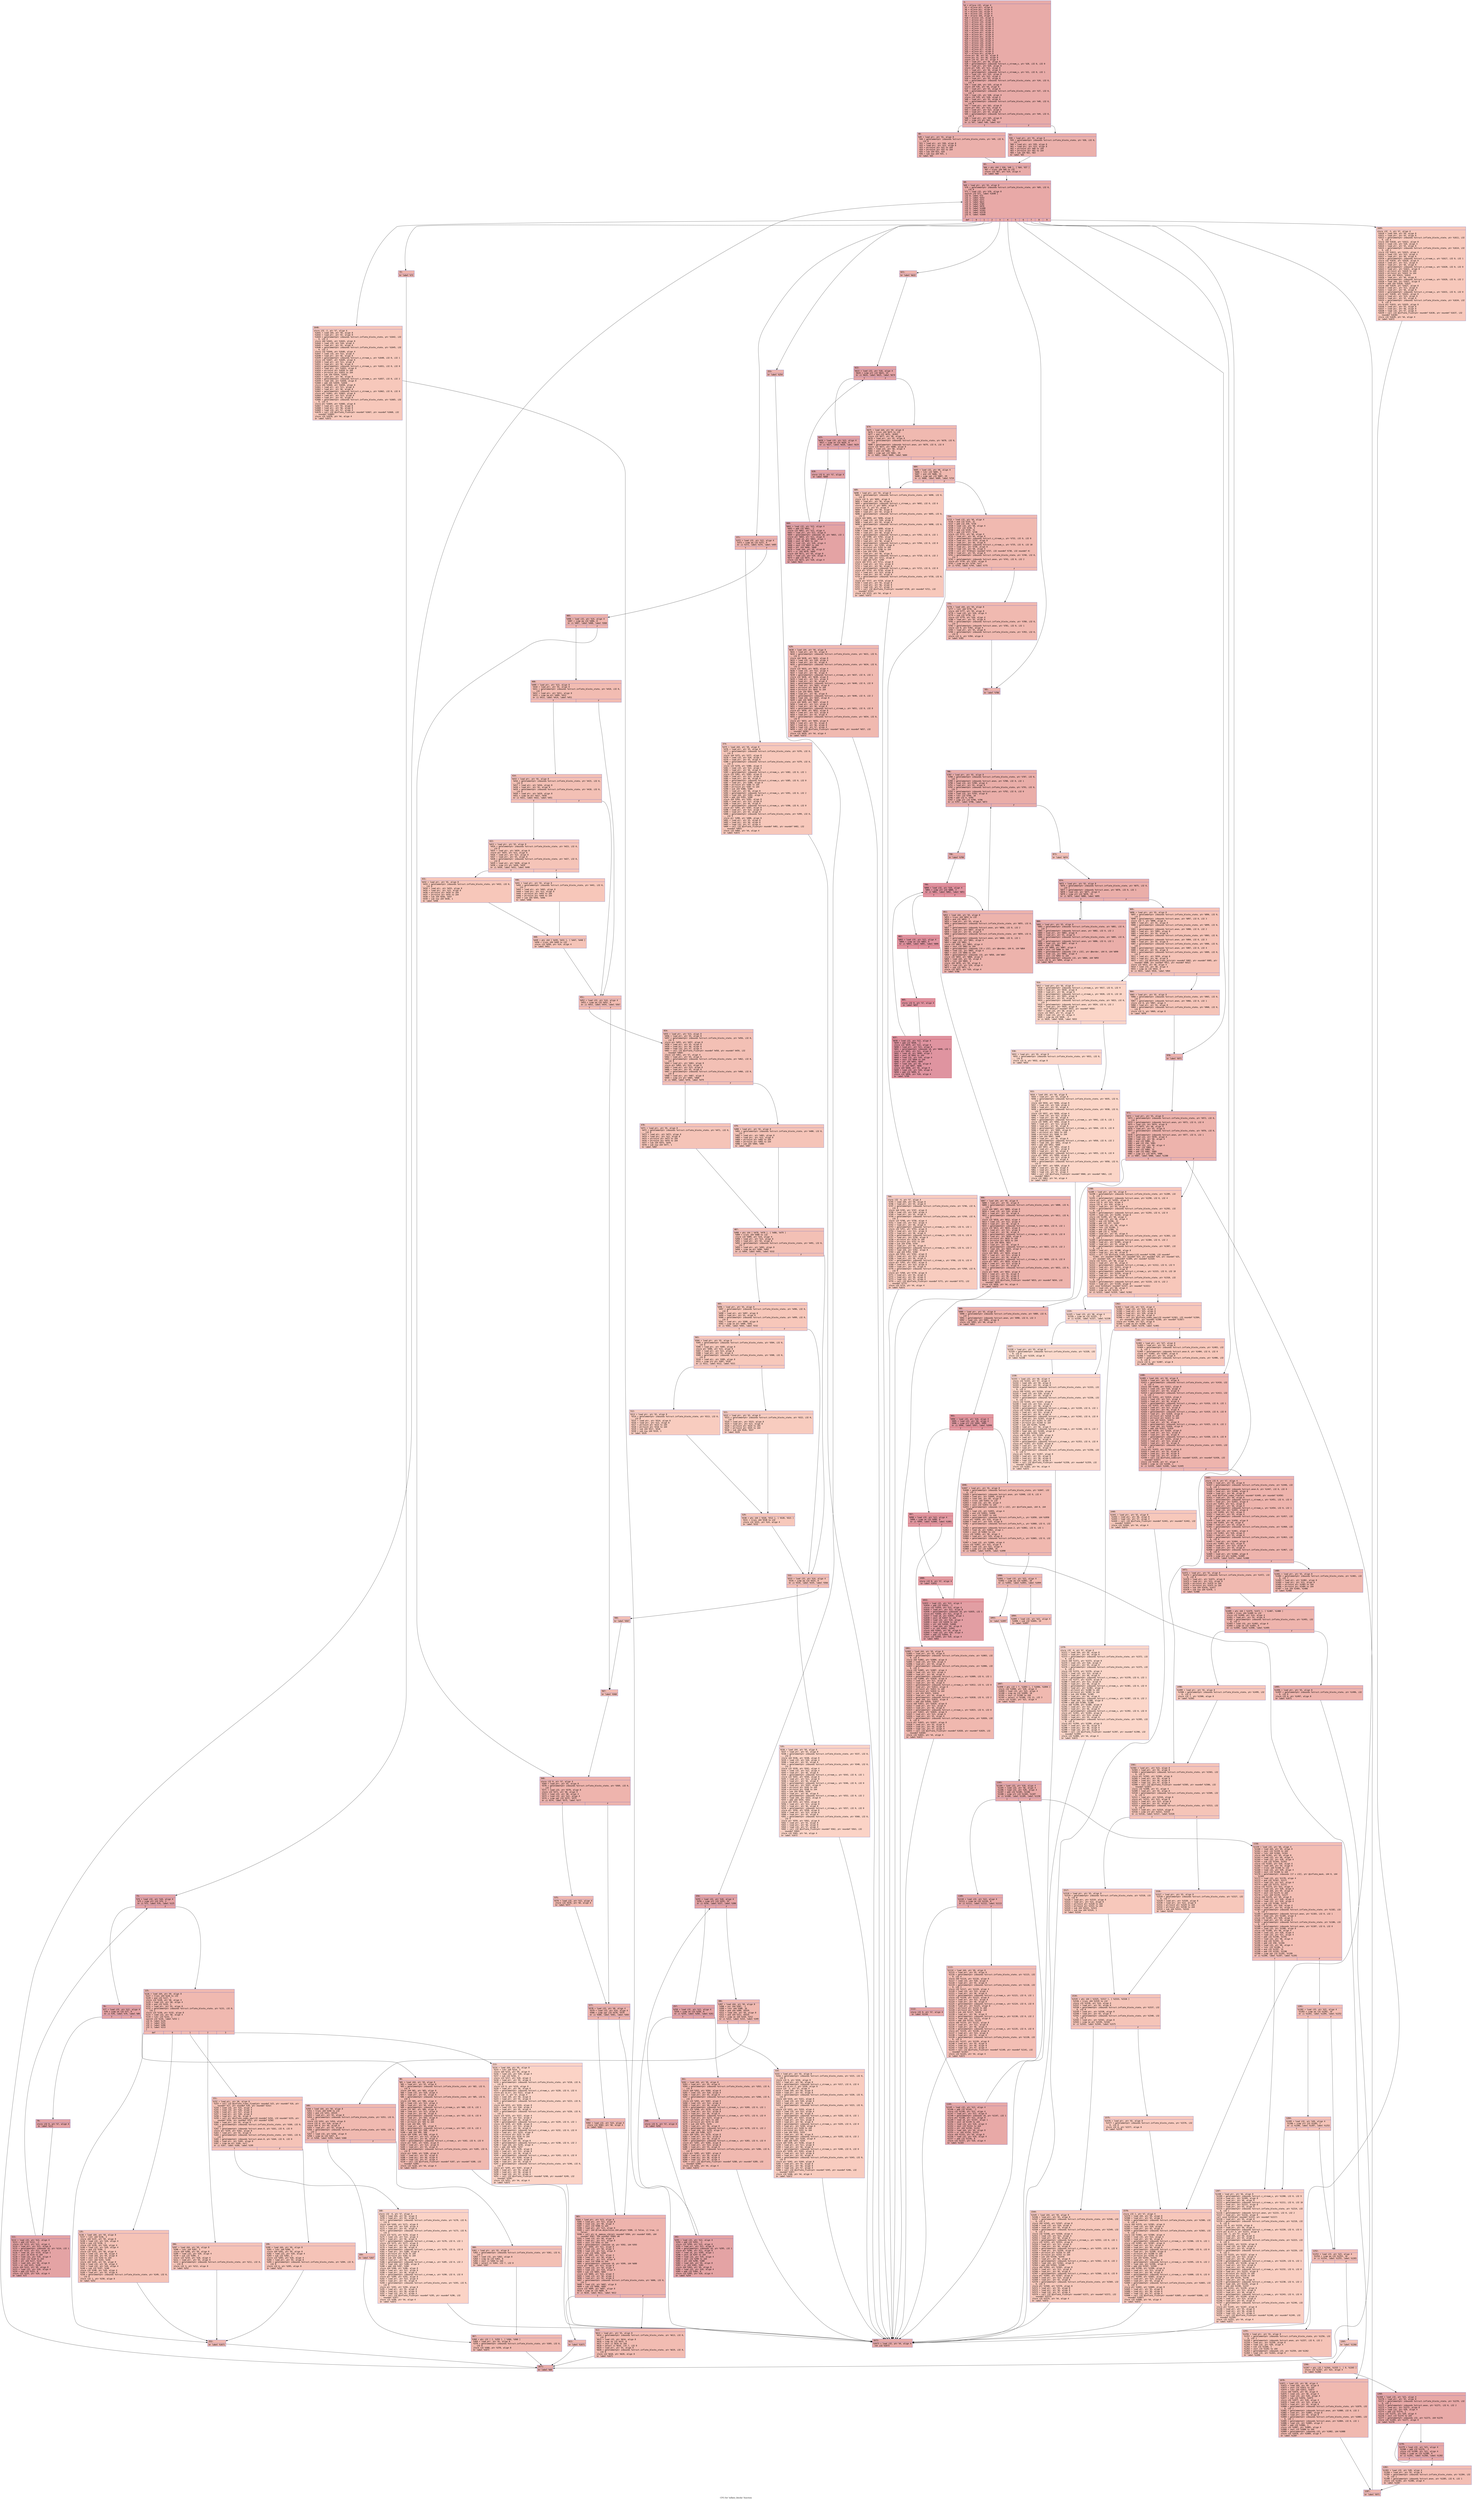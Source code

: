 digraph "CFG for 'inflate_blocks' function" {
	label="CFG for 'inflate_blocks' function";

	Node0x600001f7a530 [shape=record,color="#3d50c3ff", style=filled, fillcolor="#cc403a70" fontname="Courier",label="{3:\l|  %4 = alloca i32, align 4\l  %5 = alloca ptr, align 8\l  %6 = alloca ptr, align 8\l  %7 = alloca i32, align 4\l  %8 = alloca i32, align 4\l  %9 = alloca i64, align 8\l  %10 = alloca i32, align 4\l  %11 = alloca ptr, align 8\l  %12 = alloca i32, align 4\l  %13 = alloca ptr, align 8\l  %14 = alloca i32, align 4\l  %15 = alloca i32, align 4\l  %16 = alloca i32, align 4\l  %17 = alloca ptr, align 8\l  %18 = alloca ptr, align 8\l  %19 = alloca ptr, align 8\l  %20 = alloca i32, align 4\l  %21 = alloca i32, align 4\l  %22 = alloca i32, align 4\l  %23 = alloca i32, align 4\l  %24 = alloca i32, align 4\l  %25 = alloca ptr, align 8\l  %26 = alloca ptr, align 8\l  %27 = alloca ptr, align 8\l  store ptr %0, ptr %5, align 8\l  store ptr %1, ptr %6, align 8\l  store i32 %2, ptr %7, align 4\l  %28 = load ptr, ptr %6, align 8\l  %29 = getelementptr inbounds %struct.z_stream_s, ptr %28, i32 0, i32 0\l  %30 = load ptr, ptr %29, align 8\l  store ptr %30, ptr %11, align 8\l  %31 = load ptr, ptr %6, align 8\l  %32 = getelementptr inbounds %struct.z_stream_s, ptr %31, i32 0, i32 1\l  %33 = load i32, ptr %32, align 8\l  store i32 %33, ptr %12, align 4\l  %34 = load ptr, ptr %5, align 8\l  %35 = getelementptr inbounds %struct.inflate_blocks_state, ptr %34, i32 0,\l... i32 4\l  %36 = load i64, ptr %35, align 8\l  store i64 %36, ptr %9, align 8\l  %37 = load ptr, ptr %5, align 8\l  %38 = getelementptr inbounds %struct.inflate_blocks_state, ptr %37, i32 0,\l... i32 3\l  %39 = load i32, ptr %38, align 4\l  store i32 %39, ptr %10, align 4\l  %40 = load ptr, ptr %5, align 8\l  %41 = getelementptr inbounds %struct.inflate_blocks_state, ptr %40, i32 0,\l... i32 9\l  %42 = load ptr, ptr %41, align 8\l  store ptr %42, ptr %13, align 8\l  %43 = load ptr, ptr %13, align 8\l  %44 = load ptr, ptr %5, align 8\l  %45 = getelementptr inbounds %struct.inflate_blocks_state, ptr %44, i32 0,\l... i32 8\l  %46 = load ptr, ptr %45, align 8\l  %47 = icmp ult ptr %43, %46\l  br i1 %47, label %48, label %57\l|{<s0>T|<s1>F}}"];
	Node0x600001f7a530:s0 -> Node0x600001f7a580[tooltip="3 -> 48\nProbability 50.00%" ];
	Node0x600001f7a530:s1 -> Node0x600001f7a5d0[tooltip="3 -> 57\nProbability 50.00%" ];
	Node0x600001f7a580 [shape=record,color="#3d50c3ff", style=filled, fillcolor="#d24b4070" fontname="Courier",label="{48:\l|  %49 = load ptr, ptr %5, align 8\l  %50 = getelementptr inbounds %struct.inflate_blocks_state, ptr %49, i32 0,\l... i32 8\l  %51 = load ptr, ptr %50, align 8\l  %52 = load ptr, ptr %13, align 8\l  %53 = ptrtoint ptr %51 to i64\l  %54 = ptrtoint ptr %52 to i64\l  %55 = sub i64 %53, %54\l  %56 = sub nsw i64 %55, 1\l  br label %65\l}"];
	Node0x600001f7a580 -> Node0x600001f7a620[tooltip="48 -> 65\nProbability 100.00%" ];
	Node0x600001f7a5d0 [shape=record,color="#3d50c3ff", style=filled, fillcolor="#d24b4070" fontname="Courier",label="{57:\l|  %58 = load ptr, ptr %5, align 8\l  %59 = getelementptr inbounds %struct.inflate_blocks_state, ptr %58, i32 0,\l... i32 7\l  %60 = load ptr, ptr %59, align 8\l  %61 = load ptr, ptr %13, align 8\l  %62 = ptrtoint ptr %60 to i64\l  %63 = ptrtoint ptr %61 to i64\l  %64 = sub i64 %62, %63\l  br label %65\l}"];
	Node0x600001f7a5d0 -> Node0x600001f7a620[tooltip="57 -> 65\nProbability 100.00%" ];
	Node0x600001f7a620 [shape=record,color="#3d50c3ff", style=filled, fillcolor="#cc403a70" fontname="Courier",label="{65:\l|  %66 = phi i64 [ %56, %48 ], [ %64, %57 ]\l  %67 = trunc i64 %66 to i32\l  store i32 %67, ptr %14, align 4\l  br label %68\l}"];
	Node0x600001f7a620 -> Node0x600001f7a670[tooltip="65 -> 68\nProbability 100.00%" ];
	Node0x600001f7a670 [shape=record,color="#3d50c3ff", style=filled, fillcolor="#ca3b3770" fontname="Courier",label="{68:\l|  %69 = load ptr, ptr %5, align 8\l  %70 = getelementptr inbounds %struct.inflate_blocks_state, ptr %69, i32 0,\l... i32 0\l  %71 = load i32, ptr %70, align 8\l  switch i32 %71, label %1640 [\l    i32 0, label %72\l    i32 1, label %253\l    i32 2, label %371\l    i32 3, label %621\l    i32 4, label %785\l    i32 5, label %970\l    i32 6, label %1408\l    i32 7, label %1501\l    i32 8, label %1578\l    i32 9, label %1609\l  ]\l|{<s0>def|<s1>0|<s2>1|<s3>2|<s4>3|<s5>4|<s6>5|<s7>6|<s8>7|<s9>8|<s10>9}}"];
	Node0x600001f7a670:s0 -> Node0x600001f61220[tooltip="68 -> 1640\nProbability 0.45%" ];
	Node0x600001f7a670:s1 -> Node0x600001f7a6c0[tooltip="68 -> 72\nProbability 14.03%" ];
	Node0x600001f7a670:s2 -> Node0x600001f7ab20[tooltip="68 -> 253\nProbability 14.03%" ];
	Node0x600001f7a670:s3 -> Node0x600001f7aee0[tooltip="68 -> 371\nProbability 14.03%" ];
	Node0x600001f7a670:s4 -> Node0x600001f7b840[tooltip="68 -> 621\nProbability 14.03%" ];
	Node0x600001f7a670:s5 -> Node0x600001f7bc00[tooltip="68 -> 785\nProbability 14.03%" ];
	Node0x600001f7a670:s6 -> Node0x600001f60140[tooltip="68 -> 970\nProbability 14.03%" ];
	Node0x600001f7a670:s7 -> Node0x600001f60d20[tooltip="68 -> 1408\nProbability 14.03%" ];
	Node0x600001f7a670:s8 -> Node0x600001f60fa0[tooltip="68 -> 1501\nProbability 0.45%" ];
	Node0x600001f7a670:s9 -> Node0x600001f61180[tooltip="68 -> 1578\nProbability 0.45%" ];
	Node0x600001f7a670:s10 -> Node0x600001f611d0[tooltip="68 -> 1609\nProbability 0.45%" ];
	Node0x600001f7a6c0 [shape=record,color="#3d50c3ff", style=filled, fillcolor="#d8564670" fontname="Courier",label="{72:\l|  br label %73\l}"];
	Node0x600001f7a6c0 -> Node0x600001f7a710[tooltip="72 -> 73\nProbability 100.00%" ];
	Node0x600001f7a710 [shape=record,color="#3d50c3ff", style=filled, fillcolor="#c32e3170" fontname="Courier",label="{73:\l|  %74 = load i32, ptr %10, align 4\l  %75 = icmp ult i32 %74, 3\l  br i1 %75, label %76, label %125\l|{<s0>T|<s1>F}}"];
	Node0x600001f7a710:s0 -> Node0x600001f7a760[tooltip="73 -> 76\nProbability 96.88%" ];
	Node0x600001f7a710:s1 -> Node0x600001f7a8a0[tooltip="73 -> 125\nProbability 3.12%" ];
	Node0x600001f7a760 [shape=record,color="#3d50c3ff", style=filled, fillcolor="#c32e3170" fontname="Courier",label="{76:\l|  %77 = load i32, ptr %12, align 4\l  %78 = icmp ne i32 %77, 0\l  br i1 %78, label %79, label %80\l|{<s0>T|<s1>F}}"];
	Node0x600001f7a760:s0 -> Node0x600001f7a7b0[tooltip="76 -> 79\nProbability 96.88%" ];
	Node0x600001f7a760:s1 -> Node0x600001f7a800[tooltip="76 -> 80\nProbability 3.12%" ];
	Node0x600001f7a7b0 [shape=record,color="#3d50c3ff", style=filled, fillcolor="#c32e3170" fontname="Courier",label="{79:\l|  store i32 0, ptr %7, align 4\l  br label %111\l}"];
	Node0x600001f7a7b0 -> Node0x600001f7a850[tooltip="79 -> 111\nProbability 100.00%" ];
	Node0x600001f7a800 [shape=record,color="#3d50c3ff", style=filled, fillcolor="#de614d70" fontname="Courier",label="{80:\l|  %81 = load i64, ptr %9, align 8\l  %82 = load ptr, ptr %5, align 8\l  %83 = getelementptr inbounds %struct.inflate_blocks_state, ptr %82, i32 0,\l... i32 4\l  store i64 %81, ptr %83, align 8\l  %84 = load i32, ptr %10, align 4\l  %85 = load ptr, ptr %5, align 8\l  %86 = getelementptr inbounds %struct.inflate_blocks_state, ptr %85, i32 0,\l... i32 3\l  store i32 %84, ptr %86, align 4\l  %87 = load i32, ptr %12, align 4\l  %88 = load ptr, ptr %6, align 8\l  %89 = getelementptr inbounds %struct.z_stream_s, ptr %88, i32 0, i32 1\l  store i32 %87, ptr %89, align 8\l  %90 = load ptr, ptr %11, align 8\l  %91 = load ptr, ptr %6, align 8\l  %92 = getelementptr inbounds %struct.z_stream_s, ptr %91, i32 0, i32 0\l  %93 = load ptr, ptr %92, align 8\l  %94 = ptrtoint ptr %90 to i64\l  %95 = ptrtoint ptr %93 to i64\l  %96 = sub i64 %94, %95\l  %97 = load ptr, ptr %6, align 8\l  %98 = getelementptr inbounds %struct.z_stream_s, ptr %97, i32 0, i32 2\l  %99 = load i64, ptr %98, align 8\l  %100 = add i64 %99, %96\l  store i64 %100, ptr %98, align 8\l  %101 = load ptr, ptr %11, align 8\l  %102 = load ptr, ptr %6, align 8\l  %103 = getelementptr inbounds %struct.z_stream_s, ptr %102, i32 0, i32 0\l  store ptr %101, ptr %103, align 8\l  %104 = load ptr, ptr %13, align 8\l  %105 = load ptr, ptr %5, align 8\l  %106 = getelementptr inbounds %struct.inflate_blocks_state, ptr %105, i32 0,\l... i32 9\l  store ptr %104, ptr %106, align 8\l  %107 = load ptr, ptr %5, align 8\l  %108 = load ptr, ptr %6, align 8\l  %109 = load i32, ptr %7, align 4\l  %110 = call i32 @inflate_flush(ptr noundef %107, ptr noundef %108, i32\l... noundef %109)\l  store i32 %110, ptr %4, align 4\l  br label %1672\l}"];
	Node0x600001f7a800 -> Node0x600001f612c0[tooltip="80 -> 1672\nProbability 100.00%" ];
	Node0x600001f7a850 [shape=record,color="#3d50c3ff", style=filled, fillcolor="#c32e3170" fontname="Courier",label="{111:\l|  %112 = load i32, ptr %12, align 4\l  %113 = add i32 %112, -1\l  store i32 %113, ptr %12, align 4\l  %114 = load ptr, ptr %11, align 8\l  %115 = getelementptr inbounds i8, ptr %114, i32 1\l  store ptr %115, ptr %11, align 8\l  %116 = load i8, ptr %114, align 1\l  %117 = zext i8 %116 to i64\l  %118 = load i32, ptr %10, align 4\l  %119 = zext i32 %118 to i64\l  %120 = shl i64 %117, %119\l  %121 = load i64, ptr %9, align 8\l  %122 = or i64 %121, %120\l  store i64 %122, ptr %9, align 8\l  %123 = load i32, ptr %10, align 4\l  %124 = add i32 %123, 8\l  store i32 %124, ptr %10, align 4\l  br label %73\l}"];
	Node0x600001f7a850 -> Node0x600001f7a710[tooltip="111 -> 73\nProbability 100.00%" ];
	Node0x600001f7a8a0 [shape=record,color="#3d50c3ff", style=filled, fillcolor="#de614d70" fontname="Courier",label="{125:\l|  %126 = load i64, ptr %9, align 8\l  %127 = trunc i64 %126 to i32\l  %128 = and i32 %127, 7\l  store i32 %128, ptr %8, align 4\l  %129 = load i32, ptr %8, align 4\l  %130 = and i32 %129, 1\l  %131 = load ptr, ptr %5, align 8\l  %132 = getelementptr inbounds %struct.inflate_blocks_state, ptr %131, i32 0,\l... i32 2\l  store i32 %130, ptr %132, align 8\l  %133 = load i32, ptr %8, align 4\l  %134 = lshr i32 %133, 1\l  switch i32 %134, label %252 [\l    i32 0, label %135\l    i32 1, label %151\l    i32 2, label %206\l    i32 3, label %213\l  ]\l|{<s0>def|<s1>0|<s2>1|<s3>2|<s4>3}}"];
	Node0x600001f7a8a0:s0 -> Node0x600001f7aad0[tooltip="125 -> 252\nProbability 24.80%" ];
	Node0x600001f7a8a0:s1 -> Node0x600001f7a8f0[tooltip="125 -> 135\nProbability 24.80%" ];
	Node0x600001f7a8a0:s2 -> Node0x600001f7a940[tooltip="125 -> 151\nProbability 24.80%" ];
	Node0x600001f7a8a0:s3 -> Node0x600001f7aa30[tooltip="125 -> 206\nProbability 24.80%" ];
	Node0x600001f7a8a0:s4 -> Node0x600001f7aa80[tooltip="125 -> 213\nProbability 0.80%" ];
	Node0x600001f7a8f0 [shape=record,color="#3d50c3ff", style=filled, fillcolor="#e8765c70" fontname="Courier",label="{135:\l|  %136 = load i64, ptr %9, align 8\l  %137 = lshr i64 %136, 3\l  store i64 %137, ptr %9, align 8\l  %138 = load i32, ptr %10, align 4\l  %139 = sub i32 %138, 3\l  store i32 %139, ptr %10, align 4\l  %140 = load i32, ptr %10, align 4\l  %141 = and i32 %140, 7\l  store i32 %141, ptr %8, align 4\l  %142 = load i32, ptr %8, align 4\l  %143 = load i64, ptr %9, align 8\l  %144 = zext i32 %142 to i64\l  %145 = lshr i64 %143, %144\l  store i64 %145, ptr %9, align 8\l  %146 = load i32, ptr %8, align 4\l  %147 = load i32, ptr %10, align 4\l  %148 = sub i32 %147, %146\l  store i32 %148, ptr %10, align 4\l  %149 = load ptr, ptr %5, align 8\l  %150 = getelementptr inbounds %struct.inflate_blocks_state, ptr %149, i32 0,\l... i32 0\l  store i32 1, ptr %150, align 8\l  br label %252\l}"];
	Node0x600001f7a8f0 -> Node0x600001f7aad0[tooltip="135 -> 252\nProbability 100.00%" ];
	Node0x600001f7a940 [shape=record,color="#3d50c3ff", style=filled, fillcolor="#e8765c70" fontname="Courier",label="{151:\l|  %152 = load ptr, ptr %6, align 8\l  %153 = call i32 @inflate_trees_fixed(ptr noundef %15, ptr noundef %16, ptr\l... noundef %17, ptr noundef %18, ptr noundef %152)\l  %154 = load i32, ptr %15, align 4\l  %155 = load i32, ptr %16, align 4\l  %156 = load ptr, ptr %17, align 8\l  %157 = load ptr, ptr %18, align 8\l  %158 = load ptr, ptr %6, align 8\l  %159 = call ptr @inflate_codes_new(i32 noundef %154, i32 noundef %155, ptr\l... noundef %156, ptr noundef %157, ptr noundef %158)\l  %160 = load ptr, ptr %5, align 8\l  %161 = getelementptr inbounds %struct.inflate_blocks_state, ptr %160, i32 0,\l... i32 1\l  %162 = getelementptr inbounds %struct.anon.0, ptr %161, i32 0, i32 0\l  store ptr %159, ptr %162, align 8\l  %163 = load ptr, ptr %5, align 8\l  %164 = getelementptr inbounds %struct.inflate_blocks_state, ptr %163, i32 0,\l... i32 1\l  %165 = getelementptr inbounds %struct.anon.0, ptr %164, i32 0, i32 0\l  %166 = load ptr, ptr %165, align 8\l  %167 = icmp eq ptr %166, null\l  br i1 %167, label %168, label %199\l|{<s0>T|<s1>F}}"];
	Node0x600001f7a940:s0 -> Node0x600001f7a990[tooltip="151 -> 168\nProbability 3.12%" ];
	Node0x600001f7a940:s1 -> Node0x600001f7a9e0[tooltip="151 -> 199\nProbability 96.88%" ];
	Node0x600001f7a990 [shape=record,color="#3d50c3ff", style=filled, fillcolor="#f59c7d70" fontname="Courier",label="{168:\l|  store i32 -4, ptr %7, align 4\l  %169 = load i64, ptr %9, align 8\l  %170 = load ptr, ptr %5, align 8\l  %171 = getelementptr inbounds %struct.inflate_blocks_state, ptr %170, i32 0,\l... i32 4\l  store i64 %169, ptr %171, align 8\l  %172 = load i32, ptr %10, align 4\l  %173 = load ptr, ptr %5, align 8\l  %174 = getelementptr inbounds %struct.inflate_blocks_state, ptr %173, i32 0,\l... i32 3\l  store i32 %172, ptr %174, align 4\l  %175 = load i32, ptr %12, align 4\l  %176 = load ptr, ptr %6, align 8\l  %177 = getelementptr inbounds %struct.z_stream_s, ptr %176, i32 0, i32 1\l  store i32 %175, ptr %177, align 8\l  %178 = load ptr, ptr %11, align 8\l  %179 = load ptr, ptr %6, align 8\l  %180 = getelementptr inbounds %struct.z_stream_s, ptr %179, i32 0, i32 0\l  %181 = load ptr, ptr %180, align 8\l  %182 = ptrtoint ptr %178 to i64\l  %183 = ptrtoint ptr %181 to i64\l  %184 = sub i64 %182, %183\l  %185 = load ptr, ptr %6, align 8\l  %186 = getelementptr inbounds %struct.z_stream_s, ptr %185, i32 0, i32 2\l  %187 = load i64, ptr %186, align 8\l  %188 = add i64 %187, %184\l  store i64 %188, ptr %186, align 8\l  %189 = load ptr, ptr %11, align 8\l  %190 = load ptr, ptr %6, align 8\l  %191 = getelementptr inbounds %struct.z_stream_s, ptr %190, i32 0, i32 0\l  store ptr %189, ptr %191, align 8\l  %192 = load ptr, ptr %13, align 8\l  %193 = load ptr, ptr %5, align 8\l  %194 = getelementptr inbounds %struct.inflate_blocks_state, ptr %193, i32 0,\l... i32 9\l  store ptr %192, ptr %194, align 8\l  %195 = load ptr, ptr %5, align 8\l  %196 = load ptr, ptr %6, align 8\l  %197 = load i32, ptr %7, align 4\l  %198 = call i32 @inflate_flush(ptr noundef %195, ptr noundef %196, i32\l... noundef %197)\l  store i32 %198, ptr %4, align 4\l  br label %1672\l}"];
	Node0x600001f7a990 -> Node0x600001f612c0[tooltip="168 -> 1672\nProbability 100.00%" ];
	Node0x600001f7a9e0 [shape=record,color="#3d50c3ff", style=filled, fillcolor="#e8765c70" fontname="Courier",label="{199:\l|  %200 = load i64, ptr %9, align 8\l  %201 = lshr i64 %200, 3\l  store i64 %201, ptr %9, align 8\l  %202 = load i32, ptr %10, align 4\l  %203 = sub i32 %202, 3\l  store i32 %203, ptr %10, align 4\l  %204 = load ptr, ptr %5, align 8\l  %205 = getelementptr inbounds %struct.inflate_blocks_state, ptr %204, i32 0,\l... i32 0\l  store i32 6, ptr %205, align 8\l  br label %252\l}"];
	Node0x600001f7a9e0 -> Node0x600001f7aad0[tooltip="199 -> 252\nProbability 100.00%" ];
	Node0x600001f7aa30 [shape=record,color="#3d50c3ff", style=filled, fillcolor="#e8765c70" fontname="Courier",label="{206:\l|  %207 = load i64, ptr %9, align 8\l  %208 = lshr i64 %207, 3\l  store i64 %208, ptr %9, align 8\l  %209 = load i32, ptr %10, align 4\l  %210 = sub i32 %209, 3\l  store i32 %210, ptr %10, align 4\l  %211 = load ptr, ptr %5, align 8\l  %212 = getelementptr inbounds %struct.inflate_blocks_state, ptr %211, i32 0,\l... i32 0\l  store i32 3, ptr %212, align 8\l  br label %252\l}"];
	Node0x600001f7aa30 -> Node0x600001f7aad0[tooltip="206 -> 252\nProbability 100.00%" ];
	Node0x600001f7aa80 [shape=record,color="#3d50c3ff", style=filled, fillcolor="#f59c7d70" fontname="Courier",label="{213:\l|  %214 = load i64, ptr %9, align 8\l  %215 = lshr i64 %214, 3\l  store i64 %215, ptr %9, align 8\l  %216 = load i32, ptr %10, align 4\l  %217 = sub i32 %216, 3\l  store i32 %217, ptr %10, align 4\l  %218 = load ptr, ptr %5, align 8\l  %219 = getelementptr inbounds %struct.inflate_blocks_state, ptr %218, i32 0,\l... i32 0\l  store i32 9, ptr %219, align 8\l  %220 = load ptr, ptr %6, align 8\l  %221 = getelementptr inbounds %struct.z_stream_s, ptr %220, i32 0, i32 6\l  store ptr @.str, ptr %221, align 8\l  store i32 -3, ptr %7, align 4\l  %222 = load i64, ptr %9, align 8\l  %223 = load ptr, ptr %5, align 8\l  %224 = getelementptr inbounds %struct.inflate_blocks_state, ptr %223, i32 0,\l... i32 4\l  store i64 %222, ptr %224, align 8\l  %225 = load i32, ptr %10, align 4\l  %226 = load ptr, ptr %5, align 8\l  %227 = getelementptr inbounds %struct.inflate_blocks_state, ptr %226, i32 0,\l... i32 3\l  store i32 %225, ptr %227, align 4\l  %228 = load i32, ptr %12, align 4\l  %229 = load ptr, ptr %6, align 8\l  %230 = getelementptr inbounds %struct.z_stream_s, ptr %229, i32 0, i32 1\l  store i32 %228, ptr %230, align 8\l  %231 = load ptr, ptr %11, align 8\l  %232 = load ptr, ptr %6, align 8\l  %233 = getelementptr inbounds %struct.z_stream_s, ptr %232, i32 0, i32 0\l  %234 = load ptr, ptr %233, align 8\l  %235 = ptrtoint ptr %231 to i64\l  %236 = ptrtoint ptr %234 to i64\l  %237 = sub i64 %235, %236\l  %238 = load ptr, ptr %6, align 8\l  %239 = getelementptr inbounds %struct.z_stream_s, ptr %238, i32 0, i32 2\l  %240 = load i64, ptr %239, align 8\l  %241 = add i64 %240, %237\l  store i64 %241, ptr %239, align 8\l  %242 = load ptr, ptr %11, align 8\l  %243 = load ptr, ptr %6, align 8\l  %244 = getelementptr inbounds %struct.z_stream_s, ptr %243, i32 0, i32 0\l  store ptr %242, ptr %244, align 8\l  %245 = load ptr, ptr %13, align 8\l  %246 = load ptr, ptr %5, align 8\l  %247 = getelementptr inbounds %struct.inflate_blocks_state, ptr %246, i32 0,\l... i32 9\l  store ptr %245, ptr %247, align 8\l  %248 = load ptr, ptr %5, align 8\l  %249 = load ptr, ptr %6, align 8\l  %250 = load i32, ptr %7, align 4\l  %251 = call i32 @inflate_flush(ptr noundef %248, ptr noundef %249, i32\l... noundef %250)\l  store i32 %251, ptr %4, align 4\l  br label %1672\l}"];
	Node0x600001f7aa80 -> Node0x600001f612c0[tooltip="213 -> 1672\nProbability 100.00%" ];
	Node0x600001f7aad0 [shape=record,color="#3d50c3ff", style=filled, fillcolor="#de614d70" fontname="Courier",label="{252:\l|  br label %1671\l}"];
	Node0x600001f7aad0 -> Node0x600001f61270[tooltip="252 -> 1671\nProbability 100.00%" ];
	Node0x600001f7ab20 [shape=record,color="#3d50c3ff", style=filled, fillcolor="#d8564670" fontname="Courier",label="{253:\l|  br label %254\l}"];
	Node0x600001f7ab20 -> Node0x600001f7ab70[tooltip="253 -> 254\nProbability 100.00%" ];
	Node0x600001f7ab70 [shape=record,color="#3d50c3ff", style=filled, fillcolor="#c32e3170" fontname="Courier",label="{254:\l|  %255 = load i32, ptr %10, align 4\l  %256 = icmp ult i32 %255, 32\l  br i1 %256, label %257, label %306\l|{<s0>T|<s1>F}}"];
	Node0x600001f7ab70:s0 -> Node0x600001f7abc0[tooltip="254 -> 257\nProbability 96.88%" ];
	Node0x600001f7ab70:s1 -> Node0x600001f7ad00[tooltip="254 -> 306\nProbability 3.12%" ];
	Node0x600001f7abc0 [shape=record,color="#3d50c3ff", style=filled, fillcolor="#c32e3170" fontname="Courier",label="{257:\l|  %258 = load i32, ptr %12, align 4\l  %259 = icmp ne i32 %258, 0\l  br i1 %259, label %260, label %261\l|{<s0>T|<s1>F}}"];
	Node0x600001f7abc0:s0 -> Node0x600001f7ac10[tooltip="257 -> 260\nProbability 96.88%" ];
	Node0x600001f7abc0:s1 -> Node0x600001f7ac60[tooltip="257 -> 261\nProbability 3.12%" ];
	Node0x600001f7ac10 [shape=record,color="#3d50c3ff", style=filled, fillcolor="#c32e3170" fontname="Courier",label="{260:\l|  store i32 0, ptr %7, align 4\l  br label %292\l}"];
	Node0x600001f7ac10 -> Node0x600001f7acb0[tooltip="260 -> 292\nProbability 100.00%" ];
	Node0x600001f7ac60 [shape=record,color="#3d50c3ff", style=filled, fillcolor="#de614d70" fontname="Courier",label="{261:\l|  %262 = load i64, ptr %9, align 8\l  %263 = load ptr, ptr %5, align 8\l  %264 = getelementptr inbounds %struct.inflate_blocks_state, ptr %263, i32 0,\l... i32 4\l  store i64 %262, ptr %264, align 8\l  %265 = load i32, ptr %10, align 4\l  %266 = load ptr, ptr %5, align 8\l  %267 = getelementptr inbounds %struct.inflate_blocks_state, ptr %266, i32 0,\l... i32 3\l  store i32 %265, ptr %267, align 4\l  %268 = load i32, ptr %12, align 4\l  %269 = load ptr, ptr %6, align 8\l  %270 = getelementptr inbounds %struct.z_stream_s, ptr %269, i32 0, i32 1\l  store i32 %268, ptr %270, align 8\l  %271 = load ptr, ptr %11, align 8\l  %272 = load ptr, ptr %6, align 8\l  %273 = getelementptr inbounds %struct.z_stream_s, ptr %272, i32 0, i32 0\l  %274 = load ptr, ptr %273, align 8\l  %275 = ptrtoint ptr %271 to i64\l  %276 = ptrtoint ptr %274 to i64\l  %277 = sub i64 %275, %276\l  %278 = load ptr, ptr %6, align 8\l  %279 = getelementptr inbounds %struct.z_stream_s, ptr %278, i32 0, i32 2\l  %280 = load i64, ptr %279, align 8\l  %281 = add i64 %280, %277\l  store i64 %281, ptr %279, align 8\l  %282 = load ptr, ptr %11, align 8\l  %283 = load ptr, ptr %6, align 8\l  %284 = getelementptr inbounds %struct.z_stream_s, ptr %283, i32 0, i32 0\l  store ptr %282, ptr %284, align 8\l  %285 = load ptr, ptr %13, align 8\l  %286 = load ptr, ptr %5, align 8\l  %287 = getelementptr inbounds %struct.inflate_blocks_state, ptr %286, i32 0,\l... i32 9\l  store ptr %285, ptr %287, align 8\l  %288 = load ptr, ptr %5, align 8\l  %289 = load ptr, ptr %6, align 8\l  %290 = load i32, ptr %7, align 4\l  %291 = call i32 @inflate_flush(ptr noundef %288, ptr noundef %289, i32\l... noundef %290)\l  store i32 %291, ptr %4, align 4\l  br label %1672\l}"];
	Node0x600001f7ac60 -> Node0x600001f612c0[tooltip="261 -> 1672\nProbability 100.00%" ];
	Node0x600001f7acb0 [shape=record,color="#3d50c3ff", style=filled, fillcolor="#c32e3170" fontname="Courier",label="{292:\l|  %293 = load i32, ptr %12, align 4\l  %294 = add i32 %293, -1\l  store i32 %294, ptr %12, align 4\l  %295 = load ptr, ptr %11, align 8\l  %296 = getelementptr inbounds i8, ptr %295, i32 1\l  store ptr %296, ptr %11, align 8\l  %297 = load i8, ptr %295, align 1\l  %298 = zext i8 %297 to i64\l  %299 = load i32, ptr %10, align 4\l  %300 = zext i32 %299 to i64\l  %301 = shl i64 %298, %300\l  %302 = load i64, ptr %9, align 8\l  %303 = or i64 %302, %301\l  store i64 %303, ptr %9, align 8\l  %304 = load i32, ptr %10, align 4\l  %305 = add i32 %304, 8\l  store i32 %305, ptr %10, align 4\l  br label %254\l}"];
	Node0x600001f7acb0 -> Node0x600001f7ab70[tooltip="292 -> 254\nProbability 100.00%" ];
	Node0x600001f7ad00 [shape=record,color="#3d50c3ff", style=filled, fillcolor="#de614d70" fontname="Courier",label="{306:\l|  %307 = load i64, ptr %9, align 8\l  %308 = xor i64 %307, -1\l  %309 = lshr i64 %308, 16\l  %310 = and i64 %309, 65535\l  %311 = load i64, ptr %9, align 8\l  %312 = and i64 %311, 65535\l  %313 = icmp ne i64 %310, %312\l  br i1 %313, label %314, label %349\l|{<s0>T|<s1>F}}"];
	Node0x600001f7ad00:s0 -> Node0x600001f7ad50[tooltip="306 -> 314\nProbability 3.12%" ];
	Node0x600001f7ad00:s1 -> Node0x600001f7ada0[tooltip="306 -> 349\nProbability 96.88%" ];
	Node0x600001f7ad50 [shape=record,color="#3d50c3ff", style=filled, fillcolor="#f08b6e70" fontname="Courier",label="{314:\l|  %315 = load ptr, ptr %5, align 8\l  %316 = getelementptr inbounds %struct.inflate_blocks_state, ptr %315, i32 0,\l... i32 0\l  store i32 9, ptr %316, align 8\l  %317 = load ptr, ptr %6, align 8\l  %318 = getelementptr inbounds %struct.z_stream_s, ptr %317, i32 0, i32 6\l  store ptr @.str.1, ptr %318, align 8\l  store i32 -3, ptr %7, align 4\l  %319 = load i64, ptr %9, align 8\l  %320 = load ptr, ptr %5, align 8\l  %321 = getelementptr inbounds %struct.inflate_blocks_state, ptr %320, i32 0,\l... i32 4\l  store i64 %319, ptr %321, align 8\l  %322 = load i32, ptr %10, align 4\l  %323 = load ptr, ptr %5, align 8\l  %324 = getelementptr inbounds %struct.inflate_blocks_state, ptr %323, i32 0,\l... i32 3\l  store i32 %322, ptr %324, align 4\l  %325 = load i32, ptr %12, align 4\l  %326 = load ptr, ptr %6, align 8\l  %327 = getelementptr inbounds %struct.z_stream_s, ptr %326, i32 0, i32 1\l  store i32 %325, ptr %327, align 8\l  %328 = load ptr, ptr %11, align 8\l  %329 = load ptr, ptr %6, align 8\l  %330 = getelementptr inbounds %struct.z_stream_s, ptr %329, i32 0, i32 0\l  %331 = load ptr, ptr %330, align 8\l  %332 = ptrtoint ptr %328 to i64\l  %333 = ptrtoint ptr %331 to i64\l  %334 = sub i64 %332, %333\l  %335 = load ptr, ptr %6, align 8\l  %336 = getelementptr inbounds %struct.z_stream_s, ptr %335, i32 0, i32 2\l  %337 = load i64, ptr %336, align 8\l  %338 = add i64 %337, %334\l  store i64 %338, ptr %336, align 8\l  %339 = load ptr, ptr %11, align 8\l  %340 = load ptr, ptr %6, align 8\l  %341 = getelementptr inbounds %struct.z_stream_s, ptr %340, i32 0, i32 0\l  store ptr %339, ptr %341, align 8\l  %342 = load ptr, ptr %13, align 8\l  %343 = load ptr, ptr %5, align 8\l  %344 = getelementptr inbounds %struct.inflate_blocks_state, ptr %343, i32 0,\l... i32 9\l  store ptr %342, ptr %344, align 8\l  %345 = load ptr, ptr %5, align 8\l  %346 = load ptr, ptr %6, align 8\l  %347 = load i32, ptr %7, align 4\l  %348 = call i32 @inflate_flush(ptr noundef %345, ptr noundef %346, i32\l... noundef %347)\l  store i32 %348, ptr %4, align 4\l  br label %1672\l}"];
	Node0x600001f7ad50 -> Node0x600001f612c0[tooltip="314 -> 1672\nProbability 100.00%" ];
	Node0x600001f7ada0 [shape=record,color="#3d50c3ff", style=filled, fillcolor="#de614d70" fontname="Courier",label="{349:\l|  %350 = load i64, ptr %9, align 8\l  %351 = trunc i64 %350 to i32\l  %352 = and i32 %351, 65535\l  %353 = load ptr, ptr %5, align 8\l  %354 = getelementptr inbounds %struct.inflate_blocks_state, ptr %353, i32 0,\l... i32 1\l  store i32 %352, ptr %354, align 8\l  store i32 0, ptr %10, align 4\l  store i64 0, ptr %9, align 8\l  %355 = load ptr, ptr %5, align 8\l  %356 = getelementptr inbounds %struct.inflate_blocks_state, ptr %355, i32 0,\l... i32 1\l  %357 = load i32, ptr %356, align 8\l  %358 = icmp ne i32 %357, 0\l  br i1 %358, label %359, label %360\l|{<s0>T|<s1>F}}"];
	Node0x600001f7ada0:s0 -> Node0x600001f7adf0[tooltip="349 -> 359\nProbability 62.50%" ];
	Node0x600001f7ada0:s1 -> Node0x600001f7ae40[tooltip="349 -> 360\nProbability 37.50%" ];
	Node0x600001f7adf0 [shape=record,color="#3d50c3ff", style=filled, fillcolor="#e1675170" fontname="Courier",label="{359:\l|  br label %367\l}"];
	Node0x600001f7adf0 -> Node0x600001f7ae90[tooltip="359 -> 367\nProbability 100.00%" ];
	Node0x600001f7ae40 [shape=record,color="#3d50c3ff", style=filled, fillcolor="#e5705870" fontname="Courier",label="{360:\l|  %361 = load ptr, ptr %5, align 8\l  %362 = getelementptr inbounds %struct.inflate_blocks_state, ptr %361, i32 0,\l... i32 2\l  %363 = load i32, ptr %362, align 8\l  %364 = icmp ne i32 %363, 0\l  %365 = zext i1 %364 to i64\l  %366 = select i1 %364, i32 7, i32 0\l  br label %367\l}"];
	Node0x600001f7ae40 -> Node0x600001f7ae90[tooltip="360 -> 367\nProbability 100.00%" ];
	Node0x600001f7ae90 [shape=record,color="#3d50c3ff", style=filled, fillcolor="#de614d70" fontname="Courier",label="{367:\l|  %368 = phi i32 [ 2, %359 ], [ %366, %360 ]\l  %369 = load ptr, ptr %5, align 8\l  %370 = getelementptr inbounds %struct.inflate_blocks_state, ptr %369, i32 0,\l... i32 0\l  store i32 %368, ptr %370, align 8\l  br label %1671\l}"];
	Node0x600001f7ae90 -> Node0x600001f61270[tooltip="367 -> 1671\nProbability 100.00%" ];
	Node0x600001f7aee0 [shape=record,color="#3d50c3ff", style=filled, fillcolor="#d8564670" fontname="Courier",label="{371:\l|  %372 = load i32, ptr %12, align 4\l  %373 = icmp eq i32 %372, 0\l  br i1 %373, label %374, label %405\l|{<s0>T|<s1>F}}"];
	Node0x600001f7aee0:s0 -> Node0x600001f7af30[tooltip="371 -> 374\nProbability 3.12%" ];
	Node0x600001f7aee0:s1 -> Node0x600001f7af80[tooltip="371 -> 405\nProbability 96.88%" ];
	Node0x600001f7af30 [shape=record,color="#3d50c3ff", style=filled, fillcolor="#ed836670" fontname="Courier",label="{374:\l|  %375 = load i64, ptr %9, align 8\l  %376 = load ptr, ptr %5, align 8\l  %377 = getelementptr inbounds %struct.inflate_blocks_state, ptr %376, i32 0,\l... i32 4\l  store i64 %375, ptr %377, align 8\l  %378 = load i32, ptr %10, align 4\l  %379 = load ptr, ptr %5, align 8\l  %380 = getelementptr inbounds %struct.inflate_blocks_state, ptr %379, i32 0,\l... i32 3\l  store i32 %378, ptr %380, align 4\l  %381 = load i32, ptr %12, align 4\l  %382 = load ptr, ptr %6, align 8\l  %383 = getelementptr inbounds %struct.z_stream_s, ptr %382, i32 0, i32 1\l  store i32 %381, ptr %383, align 8\l  %384 = load ptr, ptr %11, align 8\l  %385 = load ptr, ptr %6, align 8\l  %386 = getelementptr inbounds %struct.z_stream_s, ptr %385, i32 0, i32 0\l  %387 = load ptr, ptr %386, align 8\l  %388 = ptrtoint ptr %384 to i64\l  %389 = ptrtoint ptr %387 to i64\l  %390 = sub i64 %388, %389\l  %391 = load ptr, ptr %6, align 8\l  %392 = getelementptr inbounds %struct.z_stream_s, ptr %391, i32 0, i32 2\l  %393 = load i64, ptr %392, align 8\l  %394 = add i64 %393, %390\l  store i64 %394, ptr %392, align 8\l  %395 = load ptr, ptr %11, align 8\l  %396 = load ptr, ptr %6, align 8\l  %397 = getelementptr inbounds %struct.z_stream_s, ptr %396, i32 0, i32 0\l  store ptr %395, ptr %397, align 8\l  %398 = load ptr, ptr %13, align 8\l  %399 = load ptr, ptr %5, align 8\l  %400 = getelementptr inbounds %struct.inflate_blocks_state, ptr %399, i32 0,\l... i32 9\l  store ptr %398, ptr %400, align 8\l  %401 = load ptr, ptr %5, align 8\l  %402 = load ptr, ptr %6, align 8\l  %403 = load i32, ptr %7, align 4\l  %404 = call i32 @inflate_flush(ptr noundef %401, ptr noundef %402, i32\l... noundef %403)\l  store i32 %404, ptr %4, align 4\l  br label %1672\l}"];
	Node0x600001f7af30 -> Node0x600001f612c0[tooltip="374 -> 1672\nProbability 100.00%" ];
	Node0x600001f7af80 [shape=record,color="#3d50c3ff", style=filled, fillcolor="#d8564670" fontname="Courier",label="{405:\l|  %406 = load i32, ptr %14, align 4\l  %407 = icmp eq i32 %406, 0\l  br i1 %407, label %408, label %568\l|{<s0>T|<s1>F}}"];
	Node0x600001f7af80:s0 -> Node0x600001f7afd0[tooltip="405 -> 408\nProbability 37.50%" ];
	Node0x600001f7af80:s1 -> Node0x600001f7b610[tooltip="405 -> 568\nProbability 62.50%" ];
	Node0x600001f7afd0 [shape=record,color="#3d50c3ff", style=filled, fillcolor="#e1675170" fontname="Courier",label="{408:\l|  %409 = load ptr, ptr %13, align 8\l  %410 = load ptr, ptr %5, align 8\l  %411 = getelementptr inbounds %struct.inflate_blocks_state, ptr %410, i32 0,\l... i32 7\l  %412 = load ptr, ptr %411, align 8\l  %413 = icmp eq ptr %409, %412\l  br i1 %413, label %414, label %451\l|{<s0>T|<s1>F}}"];
	Node0x600001f7afd0:s0 -> Node0x600001f7b020[tooltip="408 -> 414\nProbability 37.50%" ];
	Node0x600001f7afd0:s1 -> Node0x600001f7b1b0[tooltip="408 -> 451\nProbability 62.50%" ];
	Node0x600001f7b020 [shape=record,color="#3d50c3ff", style=filled, fillcolor="#e5705870" fontname="Courier",label="{414:\l|  %415 = load ptr, ptr %5, align 8\l  %416 = getelementptr inbounds %struct.inflate_blocks_state, ptr %415, i32 0,\l... i32 8\l  %417 = load ptr, ptr %416, align 8\l  %418 = load ptr, ptr %5, align 8\l  %419 = getelementptr inbounds %struct.inflate_blocks_state, ptr %418, i32 0,\l... i32 6\l  %420 = load ptr, ptr %419, align 8\l  %421 = icmp ne ptr %417, %420\l  br i1 %421, label %422, label %451\l|{<s0>T|<s1>F}}"];
	Node0x600001f7b020:s0 -> Node0x600001f7b070[tooltip="414 -> 422\nProbability 62.50%" ];
	Node0x600001f7b020:s1 -> Node0x600001f7b1b0[tooltip="414 -> 451\nProbability 37.50%" ];
	Node0x600001f7b070 [shape=record,color="#3d50c3ff", style=filled, fillcolor="#e97a5f70" fontname="Courier",label="{422:\l|  %423 = load ptr, ptr %5, align 8\l  %424 = getelementptr inbounds %struct.inflate_blocks_state, ptr %423, i32 0,\l... i32 6\l  %425 = load ptr, ptr %424, align 8\l  store ptr %425, ptr %13, align 8\l  %426 = load ptr, ptr %13, align 8\l  %427 = load ptr, ptr %5, align 8\l  %428 = getelementptr inbounds %struct.inflate_blocks_state, ptr %427, i32 0,\l... i32 8\l  %429 = load ptr, ptr %428, align 8\l  %430 = icmp ult ptr %426, %429\l  br i1 %430, label %431, label %440\l|{<s0>T|<s1>F}}"];
	Node0x600001f7b070:s0 -> Node0x600001f7b0c0[tooltip="422 -> 431\nProbability 50.00%" ];
	Node0x600001f7b070:s1 -> Node0x600001f7b110[tooltip="422 -> 440\nProbability 50.00%" ];
	Node0x600001f7b0c0 [shape=record,color="#3d50c3ff", style=filled, fillcolor="#ec7f6370" fontname="Courier",label="{431:\l|  %432 = load ptr, ptr %5, align 8\l  %433 = getelementptr inbounds %struct.inflate_blocks_state, ptr %432, i32 0,\l... i32 8\l  %434 = load ptr, ptr %433, align 8\l  %435 = load ptr, ptr %13, align 8\l  %436 = ptrtoint ptr %434 to i64\l  %437 = ptrtoint ptr %435 to i64\l  %438 = sub i64 %436, %437\l  %439 = sub nsw i64 %438, 1\l  br label %448\l}"];
	Node0x600001f7b0c0 -> Node0x600001f7b160[tooltip="431 -> 448\nProbability 100.00%" ];
	Node0x600001f7b110 [shape=record,color="#3d50c3ff", style=filled, fillcolor="#ec7f6370" fontname="Courier",label="{440:\l|  %441 = load ptr, ptr %5, align 8\l  %442 = getelementptr inbounds %struct.inflate_blocks_state, ptr %441, i32 0,\l... i32 7\l  %443 = load ptr, ptr %442, align 8\l  %444 = load ptr, ptr %13, align 8\l  %445 = ptrtoint ptr %443 to i64\l  %446 = ptrtoint ptr %444 to i64\l  %447 = sub i64 %445, %446\l  br label %448\l}"];
	Node0x600001f7b110 -> Node0x600001f7b160[tooltip="440 -> 448\nProbability 100.00%" ];
	Node0x600001f7b160 [shape=record,color="#3d50c3ff", style=filled, fillcolor="#e97a5f70" fontname="Courier",label="{448:\l|  %449 = phi i64 [ %439, %431 ], [ %447, %440 ]\l  %450 = trunc i64 %449 to i32\l  store i32 %450, ptr %14, align 4\l  br label %451\l}"];
	Node0x600001f7b160 -> Node0x600001f7b1b0[tooltip="448 -> 451\nProbability 100.00%" ];
	Node0x600001f7b1b0 [shape=record,color="#3d50c3ff", style=filled, fillcolor="#e1675170" fontname="Courier",label="{451:\l|  %452 = load i32, ptr %14, align 4\l  %453 = icmp eq i32 %452, 0\l  br i1 %453, label %454, label %567\l|{<s0>T|<s1>F}}"];
	Node0x600001f7b1b0:s0 -> Node0x600001f7b200[tooltip="451 -> 454\nProbability 37.50%" ];
	Node0x600001f7b1b0:s1 -> Node0x600001f7b5c0[tooltip="451 -> 567\nProbability 62.50%" ];
	Node0x600001f7b200 [shape=record,color="#3d50c3ff", style=filled, fillcolor="#e5705870" fontname="Courier",label="{454:\l|  %455 = load ptr, ptr %13, align 8\l  %456 = load ptr, ptr %5, align 8\l  %457 = getelementptr inbounds %struct.inflate_blocks_state, ptr %456, i32 0,\l... i32 9\l  store ptr %455, ptr %457, align 8\l  %458 = load ptr, ptr %5, align 8\l  %459 = load ptr, ptr %6, align 8\l  %460 = load i32, ptr %7, align 4\l  %461 = call i32 @inflate_flush(ptr noundef %458, ptr noundef %459, i32\l... noundef %460)\l  store i32 %461, ptr %7, align 4\l  %462 = load ptr, ptr %5, align 8\l  %463 = getelementptr inbounds %struct.inflate_blocks_state, ptr %462, i32 0,\l... i32 9\l  %464 = load ptr, ptr %463, align 8\l  store ptr %464, ptr %13, align 8\l  %465 = load ptr, ptr %13, align 8\l  %466 = load ptr, ptr %5, align 8\l  %467 = getelementptr inbounds %struct.inflate_blocks_state, ptr %466, i32 0,\l... i32 8\l  %468 = load ptr, ptr %467, align 8\l  %469 = icmp ult ptr %465, %468\l  br i1 %469, label %470, label %479\l|{<s0>T|<s1>F}}"];
	Node0x600001f7b200:s0 -> Node0x600001f7b250[tooltip="454 -> 470\nProbability 50.00%" ];
	Node0x600001f7b200:s1 -> Node0x600001f7b2a0[tooltip="454 -> 479\nProbability 50.00%" ];
	Node0x600001f7b250 [shape=record,color="#3d50c3ff", style=filled, fillcolor="#e97a5f70" fontname="Courier",label="{470:\l|  %471 = load ptr, ptr %5, align 8\l  %472 = getelementptr inbounds %struct.inflate_blocks_state, ptr %471, i32 0,\l... i32 8\l  %473 = load ptr, ptr %472, align 8\l  %474 = load ptr, ptr %13, align 8\l  %475 = ptrtoint ptr %473 to i64\l  %476 = ptrtoint ptr %474 to i64\l  %477 = sub i64 %475, %476\l  %478 = sub nsw i64 %477, 1\l  br label %487\l}"];
	Node0x600001f7b250 -> Node0x600001f7b2f0[tooltip="470 -> 487\nProbability 100.00%" ];
	Node0x600001f7b2a0 [shape=record,color="#3d50c3ff", style=filled, fillcolor="#e97a5f70" fontname="Courier",label="{479:\l|  %480 = load ptr, ptr %5, align 8\l  %481 = getelementptr inbounds %struct.inflate_blocks_state, ptr %480, i32 0,\l... i32 7\l  %482 = load ptr, ptr %481, align 8\l  %483 = load ptr, ptr %13, align 8\l  %484 = ptrtoint ptr %482 to i64\l  %485 = ptrtoint ptr %483 to i64\l  %486 = sub i64 %484, %485\l  br label %487\l}"];
	Node0x600001f7b2a0 -> Node0x600001f7b2f0[tooltip="479 -> 487\nProbability 100.00%" ];
	Node0x600001f7b2f0 [shape=record,color="#3d50c3ff", style=filled, fillcolor="#e5705870" fontname="Courier",label="{487:\l|  %488 = phi i64 [ %478, %470 ], [ %486, %479 ]\l  %489 = trunc i64 %488 to i32\l  store i32 %489, ptr %14, align 4\l  %490 = load ptr, ptr %13, align 8\l  %491 = load ptr, ptr %5, align 8\l  %492 = getelementptr inbounds %struct.inflate_blocks_state, ptr %491, i32 0,\l... i32 7\l  %493 = load ptr, ptr %492, align 8\l  %494 = icmp eq ptr %490, %493\l  br i1 %494, label %495, label %532\l|{<s0>T|<s1>F}}"];
	Node0x600001f7b2f0:s0 -> Node0x600001f7b340[tooltip="487 -> 495\nProbability 37.50%" ];
	Node0x600001f7b2f0:s1 -> Node0x600001f7b4d0[tooltip="487 -> 532\nProbability 62.50%" ];
	Node0x600001f7b340 [shape=record,color="#3d50c3ff", style=filled, fillcolor="#ec7f6370" fontname="Courier",label="{495:\l|  %496 = load ptr, ptr %5, align 8\l  %497 = getelementptr inbounds %struct.inflate_blocks_state, ptr %496, i32 0,\l... i32 8\l  %498 = load ptr, ptr %497, align 8\l  %499 = load ptr, ptr %5, align 8\l  %500 = getelementptr inbounds %struct.inflate_blocks_state, ptr %499, i32 0,\l... i32 6\l  %501 = load ptr, ptr %500, align 8\l  %502 = icmp ne ptr %498, %501\l  br i1 %502, label %503, label %532\l|{<s0>T|<s1>F}}"];
	Node0x600001f7b340:s0 -> Node0x600001f7b390[tooltip="495 -> 503\nProbability 62.50%" ];
	Node0x600001f7b340:s1 -> Node0x600001f7b4d0[tooltip="495 -> 532\nProbability 37.50%" ];
	Node0x600001f7b390 [shape=record,color="#3d50c3ff", style=filled, fillcolor="#ed836670" fontname="Courier",label="{503:\l|  %504 = load ptr, ptr %5, align 8\l  %505 = getelementptr inbounds %struct.inflate_blocks_state, ptr %504, i32 0,\l... i32 6\l  %506 = load ptr, ptr %505, align 8\l  store ptr %506, ptr %13, align 8\l  %507 = load ptr, ptr %13, align 8\l  %508 = load ptr, ptr %5, align 8\l  %509 = getelementptr inbounds %struct.inflate_blocks_state, ptr %508, i32 0,\l... i32 8\l  %510 = load ptr, ptr %509, align 8\l  %511 = icmp ult ptr %507, %510\l  br i1 %511, label %512, label %521\l|{<s0>T|<s1>F}}"];
	Node0x600001f7b390:s0 -> Node0x600001f7b3e0[tooltip="503 -> 512\nProbability 50.00%" ];
	Node0x600001f7b390:s1 -> Node0x600001f7b430[tooltip="503 -> 521\nProbability 50.00%" ];
	Node0x600001f7b3e0 [shape=record,color="#3d50c3ff", style=filled, fillcolor="#f08b6e70" fontname="Courier",label="{512:\l|  %513 = load ptr, ptr %5, align 8\l  %514 = getelementptr inbounds %struct.inflate_blocks_state, ptr %513, i32 0,\l... i32 8\l  %515 = load ptr, ptr %514, align 8\l  %516 = load ptr, ptr %13, align 8\l  %517 = ptrtoint ptr %515 to i64\l  %518 = ptrtoint ptr %516 to i64\l  %519 = sub i64 %517, %518\l  %520 = sub nsw i64 %519, 1\l  br label %529\l}"];
	Node0x600001f7b3e0 -> Node0x600001f7b480[tooltip="512 -> 529\nProbability 100.00%" ];
	Node0x600001f7b430 [shape=record,color="#3d50c3ff", style=filled, fillcolor="#f08b6e70" fontname="Courier",label="{521:\l|  %522 = load ptr, ptr %5, align 8\l  %523 = getelementptr inbounds %struct.inflate_blocks_state, ptr %522, i32 0,\l... i32 7\l  %524 = load ptr, ptr %523, align 8\l  %525 = load ptr, ptr %13, align 8\l  %526 = ptrtoint ptr %524 to i64\l  %527 = ptrtoint ptr %525 to i64\l  %528 = sub i64 %526, %527\l  br label %529\l}"];
	Node0x600001f7b430 -> Node0x600001f7b480[tooltip="521 -> 529\nProbability 100.00%" ];
	Node0x600001f7b480 [shape=record,color="#3d50c3ff", style=filled, fillcolor="#ed836670" fontname="Courier",label="{529:\l|  %530 = phi i64 [ %520, %512 ], [ %528, %521 ]\l  %531 = trunc i64 %530 to i32\l  store i32 %531, ptr %14, align 4\l  br label %532\l}"];
	Node0x600001f7b480 -> Node0x600001f7b4d0[tooltip="529 -> 532\nProbability 100.00%" ];
	Node0x600001f7b4d0 [shape=record,color="#3d50c3ff", style=filled, fillcolor="#e5705870" fontname="Courier",label="{532:\l|  %533 = load i32, ptr %14, align 4\l  %534 = icmp eq i32 %533, 0\l  br i1 %534, label %535, label %566\l|{<s0>T|<s1>F}}"];
	Node0x600001f7b4d0:s0 -> Node0x600001f7b520[tooltip="532 -> 535\nProbability 3.12%" ];
	Node0x600001f7b4d0:s1 -> Node0x600001f7b570[tooltip="532 -> 566\nProbability 96.88%" ];
	Node0x600001f7b520 [shape=record,color="#3d50c3ff", style=filled, fillcolor="#f59c7d70" fontname="Courier",label="{535:\l|  %536 = load i64, ptr %9, align 8\l  %537 = load ptr, ptr %5, align 8\l  %538 = getelementptr inbounds %struct.inflate_blocks_state, ptr %537, i32 0,\l... i32 4\l  store i64 %536, ptr %538, align 8\l  %539 = load i32, ptr %10, align 4\l  %540 = load ptr, ptr %5, align 8\l  %541 = getelementptr inbounds %struct.inflate_blocks_state, ptr %540, i32 0,\l... i32 3\l  store i32 %539, ptr %541, align 4\l  %542 = load i32, ptr %12, align 4\l  %543 = load ptr, ptr %6, align 8\l  %544 = getelementptr inbounds %struct.z_stream_s, ptr %543, i32 0, i32 1\l  store i32 %542, ptr %544, align 8\l  %545 = load ptr, ptr %11, align 8\l  %546 = load ptr, ptr %6, align 8\l  %547 = getelementptr inbounds %struct.z_stream_s, ptr %546, i32 0, i32 0\l  %548 = load ptr, ptr %547, align 8\l  %549 = ptrtoint ptr %545 to i64\l  %550 = ptrtoint ptr %548 to i64\l  %551 = sub i64 %549, %550\l  %552 = load ptr, ptr %6, align 8\l  %553 = getelementptr inbounds %struct.z_stream_s, ptr %552, i32 0, i32 2\l  %554 = load i64, ptr %553, align 8\l  %555 = add i64 %554, %551\l  store i64 %555, ptr %553, align 8\l  %556 = load ptr, ptr %11, align 8\l  %557 = load ptr, ptr %6, align 8\l  %558 = getelementptr inbounds %struct.z_stream_s, ptr %557, i32 0, i32 0\l  store ptr %556, ptr %558, align 8\l  %559 = load ptr, ptr %13, align 8\l  %560 = load ptr, ptr %5, align 8\l  %561 = getelementptr inbounds %struct.inflate_blocks_state, ptr %560, i32 0,\l... i32 9\l  store ptr %559, ptr %561, align 8\l  %562 = load ptr, ptr %5, align 8\l  %563 = load ptr, ptr %6, align 8\l  %564 = load i32, ptr %7, align 4\l  %565 = call i32 @inflate_flush(ptr noundef %562, ptr noundef %563, i32\l... noundef %564)\l  store i32 %565, ptr %4, align 4\l  br label %1672\l}"];
	Node0x600001f7b520 -> Node0x600001f612c0[tooltip="535 -> 1672\nProbability 100.00%" ];
	Node0x600001f7b570 [shape=record,color="#3d50c3ff", style=filled, fillcolor="#e5705870" fontname="Courier",label="{566:\l|  br label %567\l}"];
	Node0x600001f7b570 -> Node0x600001f7b5c0[tooltip="566 -> 567\nProbability 100.00%" ];
	Node0x600001f7b5c0 [shape=record,color="#3d50c3ff", style=filled, fillcolor="#e1675170" fontname="Courier",label="{567:\l|  br label %568\l}"];
	Node0x600001f7b5c0 -> Node0x600001f7b610[tooltip="567 -> 568\nProbability 100.00%" ];
	Node0x600001f7b610 [shape=record,color="#3d50c3ff", style=filled, fillcolor="#d8564670" fontname="Courier",label="{568:\l|  store i32 0, ptr %7, align 4\l  %569 = load ptr, ptr %5, align 8\l  %570 = getelementptr inbounds %struct.inflate_blocks_state, ptr %569, i32 0,\l... i32 1\l  %571 = load i32, ptr %570, align 8\l  store i32 %571, ptr %8, align 4\l  %572 = load i32, ptr %8, align 4\l  %573 = load i32, ptr %12, align 4\l  %574 = icmp ugt i32 %572, %573\l  br i1 %574, label %575, label %577\l|{<s0>T|<s1>F}}"];
	Node0x600001f7b610:s0 -> Node0x600001f7b660[tooltip="568 -> 575\nProbability 50.00%" ];
	Node0x600001f7b610:s1 -> Node0x600001f7b6b0[tooltip="568 -> 577\nProbability 50.00%" ];
	Node0x600001f7b660 [shape=record,color="#3d50c3ff", style=filled, fillcolor="#de614d70" fontname="Courier",label="{575:\l|  %576 = load i32, ptr %12, align 4\l  store i32 %576, ptr %8, align 4\l  br label %577\l}"];
	Node0x600001f7b660 -> Node0x600001f7b6b0[tooltip="575 -> 577\nProbability 100.00%" ];
	Node0x600001f7b6b0 [shape=record,color="#3d50c3ff", style=filled, fillcolor="#d8564670" fontname="Courier",label="{577:\l|  %578 = load i32, ptr %8, align 4\l  %579 = load i32, ptr %14, align 4\l  %580 = icmp ugt i32 %578, %579\l  br i1 %580, label %581, label %583\l|{<s0>T|<s1>F}}"];
	Node0x600001f7b6b0:s0 -> Node0x600001f7b700[tooltip="577 -> 581\nProbability 50.00%" ];
	Node0x600001f7b6b0:s1 -> Node0x600001f7b750[tooltip="577 -> 583\nProbability 50.00%" ];
	Node0x600001f7b700 [shape=record,color="#3d50c3ff", style=filled, fillcolor="#de614d70" fontname="Courier",label="{581:\l|  %582 = load i32, ptr %14, align 4\l  store i32 %582, ptr %8, align 4\l  br label %583\l}"];
	Node0x600001f7b700 -> Node0x600001f7b750[tooltip="581 -> 583\nProbability 100.00%" ];
	Node0x600001f7b750 [shape=record,color="#3d50c3ff", style=filled, fillcolor="#d8564670" fontname="Courier",label="{583:\l|  %584 = load ptr, ptr %13, align 8\l  %585 = load ptr, ptr %11, align 8\l  %586 = load i32, ptr %8, align 4\l  %587 = zext i32 %586 to i64\l  %588 = load ptr, ptr %13, align 8\l  %589 = call i64 @llvm.objectsize.i64.p0(ptr %588, i1 false, i1 true, i1\l... false)\l  %590 = call ptr @__memcpy_chk(ptr noundef %584, ptr noundef %585, i64\l... noundef %587, i64 noundef %589) #4\l  %591 = load i32, ptr %8, align 4\l  %592 = load ptr, ptr %11, align 8\l  %593 = zext i32 %591 to i64\l  %594 = getelementptr inbounds i8, ptr %592, i64 %593\l  store ptr %594, ptr %11, align 8\l  %595 = load i32, ptr %8, align 4\l  %596 = load i32, ptr %12, align 4\l  %597 = sub i32 %596, %595\l  store i32 %597, ptr %12, align 4\l  %598 = load i32, ptr %8, align 4\l  %599 = load ptr, ptr %13, align 8\l  %600 = zext i32 %598 to i64\l  %601 = getelementptr inbounds i8, ptr %599, i64 %600\l  store ptr %601, ptr %13, align 8\l  %602 = load i32, ptr %8, align 4\l  %603 = load i32, ptr %14, align 4\l  %604 = sub i32 %603, %602\l  store i32 %604, ptr %14, align 4\l  %605 = load i32, ptr %8, align 4\l  %606 = load ptr, ptr %5, align 8\l  %607 = getelementptr inbounds %struct.inflate_blocks_state, ptr %606, i32 0,\l... i32 1\l  %608 = load i32, ptr %607, align 8\l  %609 = sub i32 %608, %605\l  store i32 %609, ptr %607, align 8\l  %610 = icmp ne i32 %609, 0\l  br i1 %610, label %611, label %612\l|{<s0>T|<s1>F}}"];
	Node0x600001f7b750:s0 -> Node0x600001f7b7a0[tooltip="583 -> 611\nProbability 62.50%" ];
	Node0x600001f7b750:s1 -> Node0x600001f7b7f0[tooltip="583 -> 612\nProbability 37.50%" ];
	Node0x600001f7b7a0 [shape=record,color="#3d50c3ff", style=filled, fillcolor="#dc5d4a70" fontname="Courier",label="{611:\l|  br label %1671\l}"];
	Node0x600001f7b7a0 -> Node0x600001f61270[tooltip="611 -> 1671\nProbability 100.00%" ];
	Node0x600001f7b7f0 [shape=record,color="#3d50c3ff", style=filled, fillcolor="#e1675170" fontname="Courier",label="{612:\l|  %613 = load ptr, ptr %5, align 8\l  %614 = getelementptr inbounds %struct.inflate_blocks_state, ptr %613, i32 0,\l... i32 2\l  %615 = load i32, ptr %614, align 8\l  %616 = icmp ne i32 %615, 0\l  %617 = zext i1 %616 to i64\l  %618 = select i1 %616, i32 7, i32 0\l  %619 = load ptr, ptr %5, align 8\l  %620 = getelementptr inbounds %struct.inflate_blocks_state, ptr %619, i32 0,\l... i32 0\l  store i32 %618, ptr %620, align 8\l  br label %1671\l}"];
	Node0x600001f7b7f0 -> Node0x600001f61270[tooltip="612 -> 1671\nProbability 100.00%" ];
	Node0x600001f7b840 [shape=record,color="#3d50c3ff", style=filled, fillcolor="#d8564670" fontname="Courier",label="{621:\l|  br label %622\l}"];
	Node0x600001f7b840 -> Node0x600001f7b890[tooltip="621 -> 622\nProbability 100.00%" ];
	Node0x600001f7b890 [shape=record,color="#3d50c3ff", style=filled, fillcolor="#c32e3170" fontname="Courier",label="{622:\l|  %623 = load i32, ptr %10, align 4\l  %624 = icmp ult i32 %623, 14\l  br i1 %624, label %625, label %674\l|{<s0>T|<s1>F}}"];
	Node0x600001f7b890:s0 -> Node0x600001f7b8e0[tooltip="622 -> 625\nProbability 96.88%" ];
	Node0x600001f7b890:s1 -> Node0x600001f7ba20[tooltip="622 -> 674\nProbability 3.12%" ];
	Node0x600001f7b8e0 [shape=record,color="#3d50c3ff", style=filled, fillcolor="#c32e3170" fontname="Courier",label="{625:\l|  %626 = load i32, ptr %12, align 4\l  %627 = icmp ne i32 %626, 0\l  br i1 %627, label %628, label %629\l|{<s0>T|<s1>F}}"];
	Node0x600001f7b8e0:s0 -> Node0x600001f7b930[tooltip="625 -> 628\nProbability 96.88%" ];
	Node0x600001f7b8e0:s1 -> Node0x600001f7b980[tooltip="625 -> 629\nProbability 3.12%" ];
	Node0x600001f7b930 [shape=record,color="#3d50c3ff", style=filled, fillcolor="#c32e3170" fontname="Courier",label="{628:\l|  store i32 0, ptr %7, align 4\l  br label %660\l}"];
	Node0x600001f7b930 -> Node0x600001f7b9d0[tooltip="628 -> 660\nProbability 100.00%" ];
	Node0x600001f7b980 [shape=record,color="#3d50c3ff", style=filled, fillcolor="#de614d70" fontname="Courier",label="{629:\l|  %630 = load i64, ptr %9, align 8\l  %631 = load ptr, ptr %5, align 8\l  %632 = getelementptr inbounds %struct.inflate_blocks_state, ptr %631, i32 0,\l... i32 4\l  store i64 %630, ptr %632, align 8\l  %633 = load i32, ptr %10, align 4\l  %634 = load ptr, ptr %5, align 8\l  %635 = getelementptr inbounds %struct.inflate_blocks_state, ptr %634, i32 0,\l... i32 3\l  store i32 %633, ptr %635, align 4\l  %636 = load i32, ptr %12, align 4\l  %637 = load ptr, ptr %6, align 8\l  %638 = getelementptr inbounds %struct.z_stream_s, ptr %637, i32 0, i32 1\l  store i32 %636, ptr %638, align 8\l  %639 = load ptr, ptr %11, align 8\l  %640 = load ptr, ptr %6, align 8\l  %641 = getelementptr inbounds %struct.z_stream_s, ptr %640, i32 0, i32 0\l  %642 = load ptr, ptr %641, align 8\l  %643 = ptrtoint ptr %639 to i64\l  %644 = ptrtoint ptr %642 to i64\l  %645 = sub i64 %643, %644\l  %646 = load ptr, ptr %6, align 8\l  %647 = getelementptr inbounds %struct.z_stream_s, ptr %646, i32 0, i32 2\l  %648 = load i64, ptr %647, align 8\l  %649 = add i64 %648, %645\l  store i64 %649, ptr %647, align 8\l  %650 = load ptr, ptr %11, align 8\l  %651 = load ptr, ptr %6, align 8\l  %652 = getelementptr inbounds %struct.z_stream_s, ptr %651, i32 0, i32 0\l  store ptr %650, ptr %652, align 8\l  %653 = load ptr, ptr %13, align 8\l  %654 = load ptr, ptr %5, align 8\l  %655 = getelementptr inbounds %struct.inflate_blocks_state, ptr %654, i32 0,\l... i32 9\l  store ptr %653, ptr %655, align 8\l  %656 = load ptr, ptr %5, align 8\l  %657 = load ptr, ptr %6, align 8\l  %658 = load i32, ptr %7, align 4\l  %659 = call i32 @inflate_flush(ptr noundef %656, ptr noundef %657, i32\l... noundef %658)\l  store i32 %659, ptr %4, align 4\l  br label %1672\l}"];
	Node0x600001f7b980 -> Node0x600001f612c0[tooltip="629 -> 1672\nProbability 100.00%" ];
	Node0x600001f7b9d0 [shape=record,color="#3d50c3ff", style=filled, fillcolor="#c32e3170" fontname="Courier",label="{660:\l|  %661 = load i32, ptr %12, align 4\l  %662 = add i32 %661, -1\l  store i32 %662, ptr %12, align 4\l  %663 = load ptr, ptr %11, align 8\l  %664 = getelementptr inbounds i8, ptr %663, i32 1\l  store ptr %664, ptr %11, align 8\l  %665 = load i8, ptr %663, align 1\l  %666 = zext i8 %665 to i64\l  %667 = load i32, ptr %10, align 4\l  %668 = zext i32 %667 to i64\l  %669 = shl i64 %666, %668\l  %670 = load i64, ptr %9, align 8\l  %671 = or i64 %670, %669\l  store i64 %671, ptr %9, align 8\l  %672 = load i32, ptr %10, align 4\l  %673 = add i32 %672, 8\l  store i32 %673, ptr %10, align 4\l  br label %622\l}"];
	Node0x600001f7b9d0 -> Node0x600001f7b890[tooltip="660 -> 622\nProbability 100.00%" ];
	Node0x600001f7ba20 [shape=record,color="#3d50c3ff", style=filled, fillcolor="#de614d70" fontname="Courier",label="{674:\l|  %675 = load i64, ptr %9, align 8\l  %676 = trunc i64 %675 to i32\l  %677 = and i32 %676, 16383\l  store i32 %677, ptr %8, align 4\l  %678 = load ptr, ptr %5, align 8\l  %679 = getelementptr inbounds %struct.inflate_blocks_state, ptr %678, i32 0,\l... i32 1\l  %680 = getelementptr inbounds %struct.anon, ptr %679, i32 0, i32 0\l  store i32 %677, ptr %680, align 8\l  %681 = load i32, ptr %8, align 4\l  %682 = and i32 %681, 31\l  %683 = icmp ugt i32 %682, 29\l  br i1 %683, label %689, label %684\l|{<s0>T|<s1>F}}"];
	Node0x600001f7ba20:s0 -> Node0x600001f7bac0[tooltip="674 -> 689\nProbability 3.12%" ];
	Node0x600001f7ba20:s1 -> Node0x600001f7ba70[tooltip="674 -> 684\nProbability 96.88%" ];
	Node0x600001f7ba70 [shape=record,color="#3d50c3ff", style=filled, fillcolor="#de614d70" fontname="Courier",label="{684:\l|  %685 = load i32, ptr %8, align 4\l  %686 = lshr i32 %685, 5\l  %687 = and i32 %686, 31\l  %688 = icmp ugt i32 %687, 29\l  br i1 %688, label %689, label %724\l|{<s0>T|<s1>F}}"];
	Node0x600001f7ba70:s0 -> Node0x600001f7bac0[tooltip="684 -> 689\nProbability 3.12%" ];
	Node0x600001f7ba70:s1 -> Node0x600001f7bb10[tooltip="684 -> 724\nProbability 96.88%" ];
	Node0x600001f7bac0 [shape=record,color="#3d50c3ff", style=filled, fillcolor="#ed836670" fontname="Courier",label="{689:\l|  %690 = load ptr, ptr %5, align 8\l  %691 = getelementptr inbounds %struct.inflate_blocks_state, ptr %690, i32 0,\l... i32 0\l  store i32 9, ptr %691, align 8\l  %692 = load ptr, ptr %6, align 8\l  %693 = getelementptr inbounds %struct.z_stream_s, ptr %692, i32 0, i32 6\l  store ptr @.str.2, ptr %693, align 8\l  store i32 -3, ptr %7, align 4\l  %694 = load i64, ptr %9, align 8\l  %695 = load ptr, ptr %5, align 8\l  %696 = getelementptr inbounds %struct.inflate_blocks_state, ptr %695, i32 0,\l... i32 4\l  store i64 %694, ptr %696, align 8\l  %697 = load i32, ptr %10, align 4\l  %698 = load ptr, ptr %5, align 8\l  %699 = getelementptr inbounds %struct.inflate_blocks_state, ptr %698, i32 0,\l... i32 3\l  store i32 %697, ptr %699, align 4\l  %700 = load i32, ptr %12, align 4\l  %701 = load ptr, ptr %6, align 8\l  %702 = getelementptr inbounds %struct.z_stream_s, ptr %701, i32 0, i32 1\l  store i32 %700, ptr %702, align 8\l  %703 = load ptr, ptr %11, align 8\l  %704 = load ptr, ptr %6, align 8\l  %705 = getelementptr inbounds %struct.z_stream_s, ptr %704, i32 0, i32 0\l  %706 = load ptr, ptr %705, align 8\l  %707 = ptrtoint ptr %703 to i64\l  %708 = ptrtoint ptr %706 to i64\l  %709 = sub i64 %707, %708\l  %710 = load ptr, ptr %6, align 8\l  %711 = getelementptr inbounds %struct.z_stream_s, ptr %710, i32 0, i32 2\l  %712 = load i64, ptr %711, align 8\l  %713 = add i64 %712, %709\l  store i64 %713, ptr %711, align 8\l  %714 = load ptr, ptr %11, align 8\l  %715 = load ptr, ptr %6, align 8\l  %716 = getelementptr inbounds %struct.z_stream_s, ptr %715, i32 0, i32 0\l  store ptr %714, ptr %716, align 8\l  %717 = load ptr, ptr %13, align 8\l  %718 = load ptr, ptr %5, align 8\l  %719 = getelementptr inbounds %struct.inflate_blocks_state, ptr %718, i32 0,\l... i32 9\l  store ptr %717, ptr %719, align 8\l  %720 = load ptr, ptr %5, align 8\l  %721 = load ptr, ptr %6, align 8\l  %722 = load i32, ptr %7, align 4\l  %723 = call i32 @inflate_flush(ptr noundef %720, ptr noundef %721, i32\l... noundef %722)\l  store i32 %723, ptr %4, align 4\l  br label %1672\l}"];
	Node0x600001f7bac0 -> Node0x600001f612c0[tooltip="689 -> 1672\nProbability 100.00%" ];
	Node0x600001f7bb10 [shape=record,color="#3d50c3ff", style=filled, fillcolor="#de614d70" fontname="Courier",label="{724:\l|  %725 = load i32, ptr %8, align 4\l  %726 = and i32 %725, 31\l  %727 = add i32 258, %726\l  %728 = load i32, ptr %8, align 4\l  %729 = lshr i32 %728, 5\l  %730 = and i32 %729, 31\l  %731 = add i32 %727, %730\l  store i32 %731, ptr %8, align 4\l  %732 = load ptr, ptr %6, align 8\l  %733 = getelementptr inbounds %struct.z_stream_s, ptr %732, i32 0, i32 8\l  %734 = load ptr, ptr %733, align 8\l  %735 = load ptr, ptr %6, align 8\l  %736 = getelementptr inbounds %struct.z_stream_s, ptr %735, i32 0, i32 10\l  %737 = load ptr, ptr %736, align 8\l  %738 = load i32, ptr %8, align 4\l  %739 = call ptr %734(ptr noundef %737, i32 noundef %738, i32 noundef 4)\l  %740 = load ptr, ptr %5, align 8\l  %741 = getelementptr inbounds %struct.inflate_blocks_state, ptr %740, i32 0,\l... i32 1\l  %742 = getelementptr inbounds %struct.anon, ptr %741, i32 0, i32 2\l  store ptr %739, ptr %742, align 8\l  %743 = icmp eq ptr %739, null\l  br i1 %743, label %744, label %775\l|{<s0>T|<s1>F}}"];
	Node0x600001f7bb10:s0 -> Node0x600001f7bb60[tooltip="724 -> 744\nProbability 3.12%" ];
	Node0x600001f7bb10:s1 -> Node0x600001f7bbb0[tooltip="724 -> 775\nProbability 96.88%" ];
	Node0x600001f7bb60 [shape=record,color="#3d50c3ff", style=filled, fillcolor="#f08b6e70" fontname="Courier",label="{744:\l|  store i32 -4, ptr %7, align 4\l  %745 = load i64, ptr %9, align 8\l  %746 = load ptr, ptr %5, align 8\l  %747 = getelementptr inbounds %struct.inflate_blocks_state, ptr %746, i32 0,\l... i32 4\l  store i64 %745, ptr %747, align 8\l  %748 = load i32, ptr %10, align 4\l  %749 = load ptr, ptr %5, align 8\l  %750 = getelementptr inbounds %struct.inflate_blocks_state, ptr %749, i32 0,\l... i32 3\l  store i32 %748, ptr %750, align 4\l  %751 = load i32, ptr %12, align 4\l  %752 = load ptr, ptr %6, align 8\l  %753 = getelementptr inbounds %struct.z_stream_s, ptr %752, i32 0, i32 1\l  store i32 %751, ptr %753, align 8\l  %754 = load ptr, ptr %11, align 8\l  %755 = load ptr, ptr %6, align 8\l  %756 = getelementptr inbounds %struct.z_stream_s, ptr %755, i32 0, i32 0\l  %757 = load ptr, ptr %756, align 8\l  %758 = ptrtoint ptr %754 to i64\l  %759 = ptrtoint ptr %757 to i64\l  %760 = sub i64 %758, %759\l  %761 = load ptr, ptr %6, align 8\l  %762 = getelementptr inbounds %struct.z_stream_s, ptr %761, i32 0, i32 2\l  %763 = load i64, ptr %762, align 8\l  %764 = add i64 %763, %760\l  store i64 %764, ptr %762, align 8\l  %765 = load ptr, ptr %11, align 8\l  %766 = load ptr, ptr %6, align 8\l  %767 = getelementptr inbounds %struct.z_stream_s, ptr %766, i32 0, i32 0\l  store ptr %765, ptr %767, align 8\l  %768 = load ptr, ptr %13, align 8\l  %769 = load ptr, ptr %5, align 8\l  %770 = getelementptr inbounds %struct.inflate_blocks_state, ptr %769, i32 0,\l... i32 9\l  store ptr %768, ptr %770, align 8\l  %771 = load ptr, ptr %5, align 8\l  %772 = load ptr, ptr %6, align 8\l  %773 = load i32, ptr %7, align 4\l  %774 = call i32 @inflate_flush(ptr noundef %771, ptr noundef %772, i32\l... noundef %773)\l  store i32 %774, ptr %4, align 4\l  br label %1672\l}"];
	Node0x600001f7bb60 -> Node0x600001f612c0[tooltip="744 -> 1672\nProbability 100.00%" ];
	Node0x600001f7bbb0 [shape=record,color="#3d50c3ff", style=filled, fillcolor="#de614d70" fontname="Courier",label="{775:\l|  %776 = load i64, ptr %9, align 8\l  %777 = lshr i64 %776, 14\l  store i64 %777, ptr %9, align 8\l  %778 = load i32, ptr %10, align 4\l  %779 = sub i32 %778, 14\l  store i32 %779, ptr %10, align 4\l  %780 = load ptr, ptr %5, align 8\l  %781 = getelementptr inbounds %struct.inflate_blocks_state, ptr %780, i32 0,\l... i32 1\l  %782 = getelementptr inbounds %struct.anon, ptr %781, i32 0, i32 1\l  store i32 0, ptr %782, align 4\l  %783 = load ptr, ptr %5, align 8\l  %784 = getelementptr inbounds %struct.inflate_blocks_state, ptr %783, i32 0,\l... i32 0\l  store i32 4, ptr %784, align 8\l  br label %785\l}"];
	Node0x600001f7bbb0 -> Node0x600001f7bc00[tooltip="775 -> 785\nProbability 100.00%" ];
	Node0x600001f7bc00 [shape=record,color="#3d50c3ff", style=filled, fillcolor="#d6524470" fontname="Courier",label="{785:\l|  br label %786\l}"];
	Node0x600001f7bc00 -> Node0x600001f7bc50[tooltip="785 -> 786\nProbability 100.00%" ];
	Node0x600001f7bc50 [shape=record,color="#3d50c3ff", style=filled, fillcolor="#d0473d70" fontname="Courier",label="{786:\l|  %787 = load ptr, ptr %5, align 8\l  %788 = getelementptr inbounds %struct.inflate_blocks_state, ptr %787, i32 0,\l... i32 1\l  %789 = getelementptr inbounds %struct.anon, ptr %788, i32 0, i32 1\l  %790 = load i32, ptr %789, align 4\l  %791 = load ptr, ptr %5, align 8\l  %792 = getelementptr inbounds %struct.inflate_blocks_state, ptr %791, i32 0,\l... i32 1\l  %793 = getelementptr inbounds %struct.anon, ptr %792, i32 0, i32 0\l  %794 = load i32, ptr %793, align 8\l  %795 = lshr i32 %794, 10\l  %796 = add i32 4, %795\l  %797 = icmp ult i32 %790, %796\l  br i1 %797, label %798, label %873\l|{<s0>T|<s1>F}}"];
	Node0x600001f7bc50:s0 -> Node0x600001f7bca0[tooltip="786 -> 798\nProbability 96.88%" ];
	Node0x600001f7bc50:s1 -> Node0x600001f7bed0[tooltip="786 -> 873\nProbability 3.12%" ];
	Node0x600001f7bca0 [shape=record,color="#3d50c3ff", style=filled, fillcolor="#d0473d70" fontname="Courier",label="{798:\l|  br label %799\l}"];
	Node0x600001f7bca0 -> Node0x600001f7bcf0[tooltip="798 -> 799\nProbability 100.00%" ];
	Node0x600001f7bcf0 [shape=record,color="#b70d28ff", style=filled, fillcolor="#b70d2870" fontname="Courier",label="{799:\l|  %800 = load i32, ptr %10, align 4\l  %801 = icmp ult i32 %800, 3\l  br i1 %801, label %802, label %851\l|{<s0>T|<s1>F}}"];
	Node0x600001f7bcf0:s0 -> Node0x600001f7bd40[tooltip="799 -> 802\nProbability 96.88%" ];
	Node0x600001f7bcf0:s1 -> Node0x600001f7be80[tooltip="799 -> 851\nProbability 3.12%" ];
	Node0x600001f7bd40 [shape=record,color="#b70d28ff", style=filled, fillcolor="#b70d2870" fontname="Courier",label="{802:\l|  %803 = load i32, ptr %12, align 4\l  %804 = icmp ne i32 %803, 0\l  br i1 %804, label %805, label %806\l|{<s0>T|<s1>F}}"];
	Node0x600001f7bd40:s0 -> Node0x600001f7bd90[tooltip="802 -> 805\nProbability 96.88%" ];
	Node0x600001f7bd40:s1 -> Node0x600001f7bde0[tooltip="802 -> 806\nProbability 3.12%" ];
	Node0x600001f7bd90 [shape=record,color="#b70d28ff", style=filled, fillcolor="#b70d2870" fontname="Courier",label="{805:\l|  store i32 0, ptr %7, align 4\l  br label %837\l}"];
	Node0x600001f7bd90 -> Node0x600001f7be30[tooltip="805 -> 837\nProbability 100.00%" ];
	Node0x600001f7bde0 [shape=record,color="#3d50c3ff", style=filled, fillcolor="#d6524470" fontname="Courier",label="{806:\l|  %807 = load i64, ptr %9, align 8\l  %808 = load ptr, ptr %5, align 8\l  %809 = getelementptr inbounds %struct.inflate_blocks_state, ptr %808, i32 0,\l... i32 4\l  store i64 %807, ptr %809, align 8\l  %810 = load i32, ptr %10, align 4\l  %811 = load ptr, ptr %5, align 8\l  %812 = getelementptr inbounds %struct.inflate_blocks_state, ptr %811, i32 0,\l... i32 3\l  store i32 %810, ptr %812, align 4\l  %813 = load i32, ptr %12, align 4\l  %814 = load ptr, ptr %6, align 8\l  %815 = getelementptr inbounds %struct.z_stream_s, ptr %814, i32 0, i32 1\l  store i32 %813, ptr %815, align 8\l  %816 = load ptr, ptr %11, align 8\l  %817 = load ptr, ptr %6, align 8\l  %818 = getelementptr inbounds %struct.z_stream_s, ptr %817, i32 0, i32 0\l  %819 = load ptr, ptr %818, align 8\l  %820 = ptrtoint ptr %816 to i64\l  %821 = ptrtoint ptr %819 to i64\l  %822 = sub i64 %820, %821\l  %823 = load ptr, ptr %6, align 8\l  %824 = getelementptr inbounds %struct.z_stream_s, ptr %823, i32 0, i32 2\l  %825 = load i64, ptr %824, align 8\l  %826 = add i64 %825, %822\l  store i64 %826, ptr %824, align 8\l  %827 = load ptr, ptr %11, align 8\l  %828 = load ptr, ptr %6, align 8\l  %829 = getelementptr inbounds %struct.z_stream_s, ptr %828, i32 0, i32 0\l  store ptr %827, ptr %829, align 8\l  %830 = load ptr, ptr %13, align 8\l  %831 = load ptr, ptr %5, align 8\l  %832 = getelementptr inbounds %struct.inflate_blocks_state, ptr %831, i32 0,\l... i32 9\l  store ptr %830, ptr %832, align 8\l  %833 = load ptr, ptr %5, align 8\l  %834 = load ptr, ptr %6, align 8\l  %835 = load i32, ptr %7, align 4\l  %836 = call i32 @inflate_flush(ptr noundef %833, ptr noundef %834, i32\l... noundef %835)\l  store i32 %836, ptr %4, align 4\l  br label %1672\l}"];
	Node0x600001f7bde0 -> Node0x600001f612c0[tooltip="806 -> 1672\nProbability 100.00%" ];
	Node0x600001f7be30 [shape=record,color="#b70d28ff", style=filled, fillcolor="#b70d2870" fontname="Courier",label="{837:\l|  %838 = load i32, ptr %12, align 4\l  %839 = add i32 %838, -1\l  store i32 %839, ptr %12, align 4\l  %840 = load ptr, ptr %11, align 8\l  %841 = getelementptr inbounds i8, ptr %840, i32 1\l  store ptr %841, ptr %11, align 8\l  %842 = load i8, ptr %840, align 1\l  %843 = zext i8 %842 to i64\l  %844 = load i32, ptr %10, align 4\l  %845 = zext i32 %844 to i64\l  %846 = shl i64 %843, %845\l  %847 = load i64, ptr %9, align 8\l  %848 = or i64 %847, %846\l  store i64 %848, ptr %9, align 8\l  %849 = load i32, ptr %10, align 4\l  %850 = add i32 %849, 8\l  store i32 %850, ptr %10, align 4\l  br label %799\l}"];
	Node0x600001f7be30 -> Node0x600001f7bcf0[tooltip="837 -> 799\nProbability 100.00%" ];
	Node0x600001f7be80 [shape=record,color="#3d50c3ff", style=filled, fillcolor="#d6524470" fontname="Courier",label="{851:\l|  %852 = load i64, ptr %9, align 8\l  %853 = trunc i64 %852 to i32\l  %854 = and i32 %853, 7\l  %855 = load ptr, ptr %5, align 8\l  %856 = getelementptr inbounds %struct.inflate_blocks_state, ptr %855, i32 0,\l... i32 1\l  %857 = getelementptr inbounds %struct.anon, ptr %856, i32 0, i32 2\l  %858 = load ptr, ptr %857, align 8\l  %859 = load ptr, ptr %5, align 8\l  %860 = getelementptr inbounds %struct.inflate_blocks_state, ptr %859, i32 0,\l... i32 1\l  %861 = getelementptr inbounds %struct.anon, ptr %860, i32 0, i32 1\l  %862 = load i32, ptr %861, align 4\l  %863 = add i32 %862, 1\l  store i32 %863, ptr %861, align 4\l  %864 = zext i32 %862 to i64\l  %865 = getelementptr inbounds [19 x i32], ptr @border, i64 0, i64 %864\l  %866 = load i32, ptr %865, align 4\l  %867 = zext i32 %866 to i64\l  %868 = getelementptr inbounds i32, ptr %858, i64 %867\l  store i32 %854, ptr %868, align 4\l  %869 = load i64, ptr %9, align 8\l  %870 = lshr i64 %869, 3\l  store i64 %870, ptr %9, align 8\l  %871 = load i32, ptr %10, align 4\l  %872 = sub i32 %871, 3\l  store i32 %872, ptr %10, align 4\l  br label %786\l}"];
	Node0x600001f7be80 -> Node0x600001f7bc50[tooltip="851 -> 786\nProbability 100.00%" ];
	Node0x600001f7bed0 [shape=record,color="#3d50c3ff", style=filled, fillcolor="#e8765c70" fontname="Courier",label="{873:\l|  br label %874\l}"];
	Node0x600001f7bed0 -> Node0x600001f7bf20[tooltip="873 -> 874\nProbability 100.00%" ];
	Node0x600001f7bf20 [shape=record,color="#3d50c3ff", style=filled, fillcolor="#d0473d70" fontname="Courier",label="{874:\l|  %875 = load ptr, ptr %5, align 8\l  %876 = getelementptr inbounds %struct.inflate_blocks_state, ptr %875, i32 0,\l... i32 1\l  %877 = getelementptr inbounds %struct.anon, ptr %876, i32 0, i32 1\l  %878 = load i32, ptr %877, align 4\l  %879 = icmp ult i32 %878, 19\l  br i1 %879, label %880, label %895\l|{<s0>T|<s1>F}}"];
	Node0x600001f7bf20:s0 -> Node0x600001f7bf70[tooltip="874 -> 880\nProbability 96.88%" ];
	Node0x600001f7bf20:s1 -> Node0x600001f7c000[tooltip="874 -> 895\nProbability 3.12%" ];
	Node0x600001f7bf70 [shape=record,color="#3d50c3ff", style=filled, fillcolor="#d0473d70" fontname="Courier",label="{880:\l|  %881 = load ptr, ptr %5, align 8\l  %882 = getelementptr inbounds %struct.inflate_blocks_state, ptr %881, i32 0,\l... i32 1\l  %883 = getelementptr inbounds %struct.anon, ptr %882, i32 0, i32 2\l  %884 = load ptr, ptr %883, align 8\l  %885 = load ptr, ptr %5, align 8\l  %886 = getelementptr inbounds %struct.inflate_blocks_state, ptr %885, i32 0,\l... i32 1\l  %887 = getelementptr inbounds %struct.anon, ptr %886, i32 0, i32 1\l  %888 = load i32, ptr %887, align 4\l  %889 = add i32 %888, 1\l  store i32 %889, ptr %887, align 4\l  %890 = zext i32 %888 to i64\l  %891 = getelementptr inbounds [19 x i32], ptr @border, i64 0, i64 %890\l  %892 = load i32, ptr %891, align 4\l  %893 = zext i32 %892 to i64\l  %894 = getelementptr inbounds i32, ptr %884, i64 %893\l  store i32 0, ptr %894, align 4\l  br label %874\l}"];
	Node0x600001f7bf70 -> Node0x600001f7bf20[tooltip="880 -> 874\nProbability 100.00%" ];
	Node0x600001f7c000 [shape=record,color="#3d50c3ff", style=filled, fillcolor="#e8765c70" fontname="Courier",label="{895:\l|  %896 = load ptr, ptr %5, align 8\l  %897 = getelementptr inbounds %struct.inflate_blocks_state, ptr %896, i32 0,\l... i32 1\l  %898 = getelementptr inbounds %struct.anon, ptr %897, i32 0, i32 3\l  store i32 7, ptr %898, align 8\l  %899 = load ptr, ptr %5, align 8\l  %900 = getelementptr inbounds %struct.inflate_blocks_state, ptr %899, i32 0,\l... i32 1\l  %901 = getelementptr inbounds %struct.anon, ptr %900, i32 0, i32 2\l  %902 = load ptr, ptr %901, align 8\l  %903 = load ptr, ptr %5, align 8\l  %904 = getelementptr inbounds %struct.inflate_blocks_state, ptr %903, i32 0,\l... i32 1\l  %905 = getelementptr inbounds %struct.anon, ptr %904, i32 0, i32 3\l  %906 = load ptr, ptr %5, align 8\l  %907 = getelementptr inbounds %struct.inflate_blocks_state, ptr %906, i32 0,\l... i32 1\l  %908 = getelementptr inbounds %struct.anon, ptr %907, i32 0, i32 4\l  %909 = load ptr, ptr %5, align 8\l  %910 = getelementptr inbounds %struct.inflate_blocks_state, ptr %909, i32 0,\l... i32 5\l  %911 = load ptr, ptr %910, align 8\l  %912 = load ptr, ptr %6, align 8\l  %913 = call i32 @inflate_trees_bits(ptr noundef %902, ptr noundef %905, ptr\l... noundef %908, ptr noundef %911, ptr noundef %912)\l  store i32 %913, ptr %8, align 4\l  %914 = load i32, ptr %8, align 4\l  %915 = icmp ne i32 %914, 0\l  br i1 %915, label %916, label %964\l|{<s0>T|<s1>F}}"];
	Node0x600001f7c000:s0 -> Node0x600001f60000[tooltip="895 -> 916\nProbability 3.12%" ];
	Node0x600001f7c000:s1 -> Node0x600001f600f0[tooltip="895 -> 964\nProbability 96.88%" ];
	Node0x600001f60000 [shape=record,color="#3d50c3ff", style=filled, fillcolor="#f5a08170" fontname="Courier",label="{916:\l|  %917 = load ptr, ptr %6, align 8\l  %918 = getelementptr inbounds %struct.z_stream_s, ptr %917, i32 0, i32 9\l  %919 = load ptr, ptr %918, align 8\l  %920 = load ptr, ptr %6, align 8\l  %921 = getelementptr inbounds %struct.z_stream_s, ptr %920, i32 0, i32 10\l  %922 = load ptr, ptr %921, align 8\l  %923 = load ptr, ptr %5, align 8\l  %924 = getelementptr inbounds %struct.inflate_blocks_state, ptr %923, i32 0,\l... i32 1\l  %925 = getelementptr inbounds %struct.anon, ptr %924, i32 0, i32 2\l  %926 = load ptr, ptr %925, align 8\l  call void %919(ptr noundef %922, ptr noundef %926)\l  %927 = load i32, ptr %8, align 4\l  store i32 %927, ptr %7, align 4\l  %928 = load i32, ptr %7, align 4\l  %929 = icmp eq i32 %928, -3\l  br i1 %929, label %930, label %933\l|{<s0>T|<s1>F}}"];
	Node0x600001f60000:s0 -> Node0x600001f60050[tooltip="916 -> 930\nProbability 50.00%" ];
	Node0x600001f60000:s1 -> Node0x600001f600a0[tooltip="916 -> 933\nProbability 50.00%" ];
	Node0x600001f60050 [shape=record,color="#3d50c3ff", style=filled, fillcolor="#f6a38570" fontname="Courier",label="{930:\l|  %931 = load ptr, ptr %5, align 8\l  %932 = getelementptr inbounds %struct.inflate_blocks_state, ptr %931, i32 0,\l... i32 0\l  store i32 9, ptr %932, align 8\l  br label %933\l}"];
	Node0x600001f60050 -> Node0x600001f600a0[tooltip="930 -> 933\nProbability 100.00%" ];
	Node0x600001f600a0 [shape=record,color="#3d50c3ff", style=filled, fillcolor="#f5a08170" fontname="Courier",label="{933:\l|  %934 = load i64, ptr %9, align 8\l  %935 = load ptr, ptr %5, align 8\l  %936 = getelementptr inbounds %struct.inflate_blocks_state, ptr %935, i32 0,\l... i32 4\l  store i64 %934, ptr %936, align 8\l  %937 = load i32, ptr %10, align 4\l  %938 = load ptr, ptr %5, align 8\l  %939 = getelementptr inbounds %struct.inflate_blocks_state, ptr %938, i32 0,\l... i32 3\l  store i32 %937, ptr %939, align 4\l  %940 = load i32, ptr %12, align 4\l  %941 = load ptr, ptr %6, align 8\l  %942 = getelementptr inbounds %struct.z_stream_s, ptr %941, i32 0, i32 1\l  store i32 %940, ptr %942, align 8\l  %943 = load ptr, ptr %11, align 8\l  %944 = load ptr, ptr %6, align 8\l  %945 = getelementptr inbounds %struct.z_stream_s, ptr %944, i32 0, i32 0\l  %946 = load ptr, ptr %945, align 8\l  %947 = ptrtoint ptr %943 to i64\l  %948 = ptrtoint ptr %946 to i64\l  %949 = sub i64 %947, %948\l  %950 = load ptr, ptr %6, align 8\l  %951 = getelementptr inbounds %struct.z_stream_s, ptr %950, i32 0, i32 2\l  %952 = load i64, ptr %951, align 8\l  %953 = add i64 %952, %949\l  store i64 %953, ptr %951, align 8\l  %954 = load ptr, ptr %11, align 8\l  %955 = load ptr, ptr %6, align 8\l  %956 = getelementptr inbounds %struct.z_stream_s, ptr %955, i32 0, i32 0\l  store ptr %954, ptr %956, align 8\l  %957 = load ptr, ptr %13, align 8\l  %958 = load ptr, ptr %5, align 8\l  %959 = getelementptr inbounds %struct.inflate_blocks_state, ptr %958, i32 0,\l... i32 9\l  store ptr %957, ptr %959, align 8\l  %960 = load ptr, ptr %5, align 8\l  %961 = load ptr, ptr %6, align 8\l  %962 = load i32, ptr %7, align 4\l  %963 = call i32 @inflate_flush(ptr noundef %960, ptr noundef %961, i32\l... noundef %962)\l  store i32 %963, ptr %4, align 4\l  br label %1672\l}"];
	Node0x600001f600a0 -> Node0x600001f612c0[tooltip="933 -> 1672\nProbability 100.00%" ];
	Node0x600001f600f0 [shape=record,color="#3d50c3ff", style=filled, fillcolor="#e97a5f70" fontname="Courier",label="{964:\l|  %965 = load ptr, ptr %5, align 8\l  %966 = getelementptr inbounds %struct.inflate_blocks_state, ptr %965, i32 0,\l... i32 1\l  %967 = getelementptr inbounds %struct.anon, ptr %966, i32 0, i32 1\l  store i32 0, ptr %967, align 4\l  %968 = load ptr, ptr %5, align 8\l  %969 = getelementptr inbounds %struct.inflate_blocks_state, ptr %968, i32 0,\l... i32 0\l  store i32 5, ptr %969, align 8\l  br label %970\l}"];
	Node0x600001f600f0 -> Node0x600001f60140[tooltip="964 -> 970\nProbability 100.00%" ];
	Node0x600001f60140 [shape=record,color="#3d50c3ff", style=filled, fillcolor="#d8564670" fontname="Courier",label="{970:\l|  br label %971\l}"];
	Node0x600001f60140 -> Node0x600001f60190[tooltip="970 -> 971\nProbability 100.00%" ];
	Node0x600001f60190 [shape=record,color="#3d50c3ff", style=filled, fillcolor="#d6524470" fontname="Courier",label="{971:\l|  %972 = load ptr, ptr %5, align 8\l  %973 = getelementptr inbounds %struct.inflate_blocks_state, ptr %972, i32 0,\l... i32 1\l  %974 = getelementptr inbounds %struct.anon, ptr %973, i32 0, i32 0\l  %975 = load i32, ptr %974, align 8\l  store i32 %975, ptr %8, align 4\l  %976 = load ptr, ptr %5, align 8\l  %977 = getelementptr inbounds %struct.inflate_blocks_state, ptr %976, i32 0,\l... i32 1\l  %978 = getelementptr inbounds %struct.anon, ptr %977, i32 0, i32 1\l  %979 = load i32, ptr %978, align 4\l  %980 = load i32, ptr %8, align 4\l  %981 = and i32 %980, 31\l  %982 = add i32 258, %981\l  %983 = load i32, ptr %8, align 4\l  %984 = lshr i32 %983, 5\l  %985 = and i32 %984, 31\l  %986 = add i32 %982, %985\l  %987 = icmp ult i32 %979, %986\l  br i1 %987, label %988, label %1288\l|{<s0>T|<s1>F}}"];
	Node0x600001f60190:s0 -> Node0x600001f601e0[tooltip="971 -> 988\nProbability 96.88%" ];
	Node0x600001f60190:s1 -> Node0x600001f60af0[tooltip="971 -> 1288\nProbability 3.12%" ];
	Node0x600001f601e0 [shape=record,color="#3d50c3ff", style=filled, fillcolor="#d6524470" fontname="Courier",label="{988:\l|  %989 = load ptr, ptr %5, align 8\l  %990 = getelementptr inbounds %struct.inflate_blocks_state, ptr %989, i32 0,\l... i32 1\l  %991 = getelementptr inbounds %struct.anon, ptr %990, i32 0, i32 3\l  %992 = load i32, ptr %991, align 8\l  store i32 %992, ptr %8, align 4\l  br label %993\l}"];
	Node0x600001f601e0 -> Node0x600001f60230[tooltip="988 -> 993\nProbability 100.00%" ];
	Node0x600001f60230 [shape=record,color="#b70d28ff", style=filled, fillcolor="#bb1b2c70" fontname="Courier",label="{993:\l|  %994 = load i32, ptr %10, align 4\l  %995 = load i32, ptr %8, align 4\l  %996 = icmp ult i32 %994, %995\l  br i1 %996, label %997, label %1046\l|{<s0>T|<s1>F}}"];
	Node0x600001f60230:s0 -> Node0x600001f60280[tooltip="993 -> 997\nProbability 96.88%" ];
	Node0x600001f60230:s1 -> Node0x600001f603c0[tooltip="993 -> 1046\nProbability 3.12%" ];
	Node0x600001f60280 [shape=record,color="#b70d28ff", style=filled, fillcolor="#bb1b2c70" fontname="Courier",label="{997:\l|  %998 = load i32, ptr %12, align 4\l  %999 = icmp ne i32 %998, 0\l  br i1 %999, label %1000, label %1001\l|{<s0>T|<s1>F}}"];
	Node0x600001f60280:s0 -> Node0x600001f602d0[tooltip="997 -> 1000\nProbability 96.88%" ];
	Node0x600001f60280:s1 -> Node0x600001f60320[tooltip="997 -> 1001\nProbability 3.12%" ];
	Node0x600001f602d0 [shape=record,color="#b70d28ff", style=filled, fillcolor="#be242e70" fontname="Courier",label="{1000:\l|  store i32 0, ptr %7, align 4\l  br label %1032\l}"];
	Node0x600001f602d0 -> Node0x600001f60370[tooltip="1000 -> 1032\nProbability 100.00%" ];
	Node0x600001f60320 [shape=record,color="#3d50c3ff", style=filled, fillcolor="#dc5d4a70" fontname="Courier",label="{1001:\l|  %1002 = load i64, ptr %9, align 8\l  %1003 = load ptr, ptr %5, align 8\l  %1004 = getelementptr inbounds %struct.inflate_blocks_state, ptr %1003, i32\l... 0, i32 4\l  store i64 %1002, ptr %1004, align 8\l  %1005 = load i32, ptr %10, align 4\l  %1006 = load ptr, ptr %5, align 8\l  %1007 = getelementptr inbounds %struct.inflate_blocks_state, ptr %1006, i32\l... 0, i32 3\l  store i32 %1005, ptr %1007, align 4\l  %1008 = load i32, ptr %12, align 4\l  %1009 = load ptr, ptr %6, align 8\l  %1010 = getelementptr inbounds %struct.z_stream_s, ptr %1009, i32 0, i32 1\l  store i32 %1008, ptr %1010, align 8\l  %1011 = load ptr, ptr %11, align 8\l  %1012 = load ptr, ptr %6, align 8\l  %1013 = getelementptr inbounds %struct.z_stream_s, ptr %1012, i32 0, i32 0\l  %1014 = load ptr, ptr %1013, align 8\l  %1015 = ptrtoint ptr %1011 to i64\l  %1016 = ptrtoint ptr %1014 to i64\l  %1017 = sub i64 %1015, %1016\l  %1018 = load ptr, ptr %6, align 8\l  %1019 = getelementptr inbounds %struct.z_stream_s, ptr %1018, i32 0, i32 2\l  %1020 = load i64, ptr %1019, align 8\l  %1021 = add i64 %1020, %1017\l  store i64 %1021, ptr %1019, align 8\l  %1022 = load ptr, ptr %11, align 8\l  %1023 = load ptr, ptr %6, align 8\l  %1024 = getelementptr inbounds %struct.z_stream_s, ptr %1023, i32 0, i32 0\l  store ptr %1022, ptr %1024, align 8\l  %1025 = load ptr, ptr %13, align 8\l  %1026 = load ptr, ptr %5, align 8\l  %1027 = getelementptr inbounds %struct.inflate_blocks_state, ptr %1026, i32\l... 0, i32 9\l  store ptr %1025, ptr %1027, align 8\l  %1028 = load ptr, ptr %5, align 8\l  %1029 = load ptr, ptr %6, align 8\l  %1030 = load i32, ptr %7, align 4\l  %1031 = call i32 @inflate_flush(ptr noundef %1028, ptr noundef %1029, i32\l... noundef %1030)\l  store i32 %1031, ptr %4, align 4\l  br label %1672\l}"];
	Node0x600001f60320 -> Node0x600001f612c0[tooltip="1001 -> 1672\nProbability 100.00%" ];
	Node0x600001f60370 [shape=record,color="#b70d28ff", style=filled, fillcolor="#be242e70" fontname="Courier",label="{1032:\l|  %1033 = load i32, ptr %12, align 4\l  %1034 = add i32 %1033, -1\l  store i32 %1034, ptr %12, align 4\l  %1035 = load ptr, ptr %11, align 8\l  %1036 = getelementptr inbounds i8, ptr %1035, i32 1\l  store ptr %1036, ptr %11, align 8\l  %1037 = load i8, ptr %1035, align 1\l  %1038 = zext i8 %1037 to i64\l  %1039 = load i32, ptr %10, align 4\l  %1040 = zext i32 %1039 to i64\l  %1041 = shl i64 %1038, %1040\l  %1042 = load i64, ptr %9, align 8\l  %1043 = or i64 %1042, %1041\l  store i64 %1043, ptr %9, align 8\l  %1044 = load i32, ptr %10, align 4\l  %1045 = add i32 %1044, 8\l  store i32 %1045, ptr %10, align 4\l  br label %993\l}"];
	Node0x600001f60370 -> Node0x600001f60230[tooltip="1032 -> 993\nProbability 100.00%" ];
	Node0x600001f603c0 [shape=record,color="#3d50c3ff", style=filled, fillcolor="#dc5d4a70" fontname="Courier",label="{1046:\l|  %1047 = load ptr, ptr %5, align 8\l  %1048 = getelementptr inbounds %struct.inflate_blocks_state, ptr %1047, i32\l... 0, i32 1\l  %1049 = getelementptr inbounds %struct.anon, ptr %1048, i32 0, i32 4\l  %1050 = load ptr, ptr %1049, align 8\l  %1051 = load i64, ptr %9, align 8\l  %1052 = trunc i64 %1051 to i32\l  %1053 = load i32, ptr %8, align 4\l  %1054 = zext i32 %1053 to i64\l  %1055 = getelementptr inbounds [17 x i32], ptr @inflate_mask, i64 0, i64\l... %1054\l  %1056 = load i32, ptr %1055, align 4\l  %1057 = and i32 %1052, %1056\l  %1058 = zext i32 %1057 to i64\l  %1059 = getelementptr inbounds %struct.inflate_huft_s, ptr %1050, i64 %1058\l  store ptr %1059, ptr %19, align 8\l  %1060 = load ptr, ptr %19, align 8\l  %1061 = getelementptr inbounds %struct.inflate_huft_s, ptr %1060, i32 0, i32\l... 0\l  %1062 = getelementptr inbounds %struct.anon.2, ptr %1061, i32 0, i32 1\l  %1063 = load i8, ptr %1062, align 1\l  %1064 = zext i8 %1063 to i32\l  store i32 %1064, ptr %8, align 4\l  %1065 = load ptr, ptr %19, align 8\l  %1066 = getelementptr inbounds %struct.inflate_huft_s, ptr %1065, i32 0, i32\l... 1\l  %1067 = load i32, ptr %1066, align 4\l  store i32 %1067, ptr %22, align 4\l  %1068 = load i32, ptr %22, align 4\l  %1069 = icmp ult i32 %1068, 16\l  br i1 %1069, label %1070, label %1090\l|{<s0>T|<s1>F}}"];
	Node0x600001f603c0:s0 -> Node0x600001f60410[tooltip="1046 -> 1070\nProbability 50.00%" ];
	Node0x600001f603c0:s1 -> Node0x600001f60460[tooltip="1046 -> 1090\nProbability 50.00%" ];
	Node0x600001f60410 [shape=record,color="#3d50c3ff", style=filled, fillcolor="#de614d70" fontname="Courier",label="{1070:\l|  %1071 = load i32, ptr %8, align 4\l  %1072 = load i64, ptr %9, align 8\l  %1073 = zext i32 %1071 to i64\l  %1074 = lshr i64 %1072, %1073\l  store i64 %1074, ptr %9, align 8\l  %1075 = load i32, ptr %8, align 4\l  %1076 = load i32, ptr %10, align 4\l  %1077 = sub i32 %1076, %1075\l  store i32 %1077, ptr %10, align 4\l  %1078 = load i32, ptr %22, align 4\l  %1079 = load ptr, ptr %5, align 8\l  %1080 = getelementptr inbounds %struct.inflate_blocks_state, ptr %1079, i32\l... 0, i32 1\l  %1081 = getelementptr inbounds %struct.anon, ptr %1080, i32 0, i32 2\l  %1082 = load ptr, ptr %1081, align 8\l  %1083 = load ptr, ptr %5, align 8\l  %1084 = getelementptr inbounds %struct.inflate_blocks_state, ptr %1083, i32\l... 0, i32 1\l  %1085 = getelementptr inbounds %struct.anon, ptr %1084, i32 0, i32 1\l  %1086 = load i32, ptr %1085, align 4\l  %1087 = add i32 %1086, 1\l  store i32 %1087, ptr %1085, align 4\l  %1088 = zext i32 %1086 to i64\l  %1089 = getelementptr inbounds i32, ptr %1082, i64 %1088\l  store i32 %1078, ptr %1089, align 4\l  br label %1287\l}"];
	Node0x600001f60410 -> Node0x600001f60aa0[tooltip="1070 -> 1287\nProbability 100.00%" ];
	Node0x600001f60460 [shape=record,color="#3d50c3ff", style=filled, fillcolor="#de614d70" fontname="Courier",label="{1090:\l|  %1091 = load i32, ptr %22, align 4\l  %1092 = icmp eq i32 %1091, 18\l  br i1 %1092, label %1093, label %1094\l|{<s0>T|<s1>F}}"];
	Node0x600001f60460:s0 -> Node0x600001f604b0[tooltip="1090 -> 1093\nProbability 50.00%" ];
	Node0x600001f60460:s1 -> Node0x600001f60500[tooltip="1090 -> 1094\nProbability 50.00%" ];
	Node0x600001f604b0 [shape=record,color="#3d50c3ff", style=filled, fillcolor="#e36c5570" fontname="Courier",label="{1093:\l|  br label %1097\l}"];
	Node0x600001f604b0 -> Node0x600001f60550[tooltip="1093 -> 1097\nProbability 100.00%" ];
	Node0x600001f60500 [shape=record,color="#3d50c3ff", style=filled, fillcolor="#e36c5570" fontname="Courier",label="{1094:\l|  %1095 = load i32, ptr %22, align 4\l  %1096 = sub i32 %1095, 14\l  br label %1097\l}"];
	Node0x600001f60500 -> Node0x600001f60550[tooltip="1094 -> 1097\nProbability 100.00%" ];
	Node0x600001f60550 [shape=record,color="#3d50c3ff", style=filled, fillcolor="#de614d70" fontname="Courier",label="{1097:\l|  %1098 = phi i32 [ 7, %1093 ], [ %1096, %1094 ]\l  store i32 %1098, ptr %20, align 4\l  %1099 = load i32, ptr %22, align 4\l  %1100 = icmp eq i32 %1099, 18\l  %1101 = zext i1 %1100 to i64\l  %1102 = select i1 %1100, i32 11, i32 3\l  store i32 %1102, ptr %21, align 4\l  br label %1103\l}"];
	Node0x600001f60550 -> Node0x600001f605a0[tooltip="1097 -> 1103\nProbability 100.00%" ];
	Node0x600001f605a0 [shape=record,color="#3d50c3ff", style=filled, fillcolor="#ca3b3770" fontname="Courier",label="{1103:\l|  %1104 = load i32, ptr %10, align 4\l  %1105 = load i32, ptr %8, align 4\l  %1106 = load i32, ptr %20, align 4\l  %1107 = add i32 %1105, %1106\l  %1108 = icmp ult i32 %1104, %1107\l  br i1 %1108, label %1109, label %1158\l|{<s0>T|<s1>F}}"];
	Node0x600001f605a0:s0 -> Node0x600001f605f0[tooltip="1103 -> 1109\nProbability 96.88%" ];
	Node0x600001f605a0:s1 -> Node0x600001f60730[tooltip="1103 -> 1158\nProbability 3.12%" ];
	Node0x600001f605f0 [shape=record,color="#3d50c3ff", style=filled, fillcolor="#ca3b3770" fontname="Courier",label="{1109:\l|  %1110 = load i32, ptr %12, align 4\l  %1111 = icmp ne i32 %1110, 0\l  br i1 %1111, label %1112, label %1113\l|{<s0>T|<s1>F}}"];
	Node0x600001f605f0:s0 -> Node0x600001f60640[tooltip="1109 -> 1112\nProbability 96.88%" ];
	Node0x600001f605f0:s1 -> Node0x600001f60690[tooltip="1109 -> 1113\nProbability 3.12%" ];
	Node0x600001f60640 [shape=record,color="#3d50c3ff", style=filled, fillcolor="#ca3b3770" fontname="Courier",label="{1112:\l|  store i32 0, ptr %7, align 4\l  br label %1144\l}"];
	Node0x600001f60640 -> Node0x600001f606e0[tooltip="1112 -> 1144\nProbability 100.00%" ];
	Node0x600001f60690 [shape=record,color="#3d50c3ff", style=filled, fillcolor="#e36c5570" fontname="Courier",label="{1113:\l|  %1114 = load i64, ptr %9, align 8\l  %1115 = load ptr, ptr %5, align 8\l  %1116 = getelementptr inbounds %struct.inflate_blocks_state, ptr %1115, i32\l... 0, i32 4\l  store i64 %1114, ptr %1116, align 8\l  %1117 = load i32, ptr %10, align 4\l  %1118 = load ptr, ptr %5, align 8\l  %1119 = getelementptr inbounds %struct.inflate_blocks_state, ptr %1118, i32\l... 0, i32 3\l  store i32 %1117, ptr %1119, align 4\l  %1120 = load i32, ptr %12, align 4\l  %1121 = load ptr, ptr %6, align 8\l  %1122 = getelementptr inbounds %struct.z_stream_s, ptr %1121, i32 0, i32 1\l  store i32 %1120, ptr %1122, align 8\l  %1123 = load ptr, ptr %11, align 8\l  %1124 = load ptr, ptr %6, align 8\l  %1125 = getelementptr inbounds %struct.z_stream_s, ptr %1124, i32 0, i32 0\l  %1126 = load ptr, ptr %1125, align 8\l  %1127 = ptrtoint ptr %1123 to i64\l  %1128 = ptrtoint ptr %1126 to i64\l  %1129 = sub i64 %1127, %1128\l  %1130 = load ptr, ptr %6, align 8\l  %1131 = getelementptr inbounds %struct.z_stream_s, ptr %1130, i32 0, i32 2\l  %1132 = load i64, ptr %1131, align 8\l  %1133 = add i64 %1132, %1129\l  store i64 %1133, ptr %1131, align 8\l  %1134 = load ptr, ptr %11, align 8\l  %1135 = load ptr, ptr %6, align 8\l  %1136 = getelementptr inbounds %struct.z_stream_s, ptr %1135, i32 0, i32 0\l  store ptr %1134, ptr %1136, align 8\l  %1137 = load ptr, ptr %13, align 8\l  %1138 = load ptr, ptr %5, align 8\l  %1139 = getelementptr inbounds %struct.inflate_blocks_state, ptr %1138, i32\l... 0, i32 9\l  store ptr %1137, ptr %1139, align 8\l  %1140 = load ptr, ptr %5, align 8\l  %1141 = load ptr, ptr %6, align 8\l  %1142 = load i32, ptr %7, align 4\l  %1143 = call i32 @inflate_flush(ptr noundef %1140, ptr noundef %1141, i32\l... noundef %1142)\l  store i32 %1143, ptr %4, align 4\l  br label %1672\l}"];
	Node0x600001f60690 -> Node0x600001f612c0[tooltip="1113 -> 1672\nProbability 100.00%" ];
	Node0x600001f606e0 [shape=record,color="#3d50c3ff", style=filled, fillcolor="#ca3b3770" fontname="Courier",label="{1144:\l|  %1145 = load i32, ptr %12, align 4\l  %1146 = add i32 %1145, -1\l  store i32 %1146, ptr %12, align 4\l  %1147 = load ptr, ptr %11, align 8\l  %1148 = getelementptr inbounds i8, ptr %1147, i32 1\l  store ptr %1148, ptr %11, align 8\l  %1149 = load i8, ptr %1147, align 1\l  %1150 = zext i8 %1149 to i64\l  %1151 = load i32, ptr %10, align 4\l  %1152 = zext i32 %1151 to i64\l  %1153 = shl i64 %1150, %1152\l  %1154 = load i64, ptr %9, align 8\l  %1155 = or i64 %1154, %1153\l  store i64 %1155, ptr %9, align 8\l  %1156 = load i32, ptr %10, align 4\l  %1157 = add i32 %1156, 8\l  store i32 %1157, ptr %10, align 4\l  br label %1103\l}"];
	Node0x600001f606e0 -> Node0x600001f605a0[tooltip="1144 -> 1103\nProbability 100.00%" ];
	Node0x600001f60730 [shape=record,color="#3d50c3ff", style=filled, fillcolor="#e36c5570" fontname="Courier",label="{1158:\l|  %1159 = load i32, ptr %8, align 4\l  %1160 = load i64, ptr %9, align 8\l  %1161 = zext i32 %1159 to i64\l  %1162 = lshr i64 %1160, %1161\l  store i64 %1162, ptr %9, align 8\l  %1163 = load i32, ptr %8, align 4\l  %1164 = load i32, ptr %10, align 4\l  %1165 = sub i32 %1164, %1163\l  store i32 %1165, ptr %10, align 4\l  %1166 = load i64, ptr %9, align 8\l  %1167 = trunc i64 %1166 to i32\l  %1168 = load i32, ptr %20, align 4\l  %1169 = zext i32 %1168 to i64\l  %1170 = getelementptr inbounds [17 x i32], ptr @inflate_mask, i64 0, i64\l... %1169\l  %1171 = load i32, ptr %1170, align 4\l  %1172 = and i32 %1167, %1171\l  %1173 = load i32, ptr %21, align 4\l  %1174 = add i32 %1173, %1172\l  store i32 %1174, ptr %21, align 4\l  %1175 = load i32, ptr %20, align 4\l  %1176 = load i64, ptr %9, align 8\l  %1177 = zext i32 %1175 to i64\l  %1178 = lshr i64 %1176, %1177\l  store i64 %1178, ptr %9, align 8\l  %1179 = load i32, ptr %20, align 4\l  %1180 = load i32, ptr %10, align 4\l  %1181 = sub i32 %1180, %1179\l  store i32 %1181, ptr %10, align 4\l  %1182 = load ptr, ptr %5, align 8\l  %1183 = getelementptr inbounds %struct.inflate_blocks_state, ptr %1182, i32\l... 0, i32 1\l  %1184 = getelementptr inbounds %struct.anon, ptr %1183, i32 0, i32 1\l  %1185 = load i32, ptr %1184, align 4\l  store i32 %1185, ptr %20, align 4\l  %1186 = load ptr, ptr %5, align 8\l  %1187 = getelementptr inbounds %struct.inflate_blocks_state, ptr %1186, i32\l... 0, i32 1\l  %1188 = getelementptr inbounds %struct.anon, ptr %1187, i32 0, i32 0\l  %1189 = load i32, ptr %1188, align 8\l  store i32 %1189, ptr %8, align 4\l  %1190 = load i32, ptr %20, align 4\l  %1191 = load i32, ptr %21, align 4\l  %1192 = add i32 %1190, %1191\l  %1193 = load i32, ptr %8, align 4\l  %1194 = and i32 %1193, 31\l  %1195 = add i32 258, %1194\l  %1196 = load i32, ptr %8, align 4\l  %1197 = lshr i32 %1196, 5\l  %1198 = and i32 %1197, 31\l  %1199 = add i32 %1195, %1198\l  %1200 = icmp ugt i32 %1192, %1199\l  br i1 %1200, label %1207, label %1201\l|{<s0>T|<s1>F}}"];
	Node0x600001f60730:s0 -> Node0x600001f60820[tooltip="1158 -> 1207\nProbability 3.12%" ];
	Node0x600001f60730:s1 -> Node0x600001f60780[tooltip="1158 -> 1201\nProbability 96.88%" ];
	Node0x600001f60780 [shape=record,color="#3d50c3ff", style=filled, fillcolor="#e36c5570" fontname="Courier",label="{1201:\l|  %1202 = load i32, ptr %22, align 4\l  %1203 = icmp eq i32 %1202, 16\l  br i1 %1203, label %1204, label %1252\l|{<s0>T|<s1>F}}"];
	Node0x600001f60780:s0 -> Node0x600001f607d0[tooltip="1201 -> 1204\nProbability 50.00%" ];
	Node0x600001f60780:s1 -> Node0x600001f60870[tooltip="1201 -> 1252\nProbability 50.00%" ];
	Node0x600001f607d0 [shape=record,color="#3d50c3ff", style=filled, fillcolor="#e8765c70" fontname="Courier",label="{1204:\l|  %1205 = load i32, ptr %20, align 4\l  %1206 = icmp ult i32 %1205, 1\l  br i1 %1206, label %1207, label %1252\l|{<s0>T|<s1>F}}"];
	Node0x600001f607d0:s0 -> Node0x600001f60820[tooltip="1204 -> 1207\nProbability 3.12%" ];
	Node0x600001f607d0:s1 -> Node0x600001f60870[tooltip="1204 -> 1252\nProbability 96.88%" ];
	Node0x600001f60820 [shape=record,color="#3d50c3ff", style=filled, fillcolor="#f2907270" fontname="Courier",label="{1207:\l|  %1208 = load ptr, ptr %6, align 8\l  %1209 = getelementptr inbounds %struct.z_stream_s, ptr %1208, i32 0, i32 9\l  %1210 = load ptr, ptr %1209, align 8\l  %1211 = load ptr, ptr %6, align 8\l  %1212 = getelementptr inbounds %struct.z_stream_s, ptr %1211, i32 0, i32 10\l  %1213 = load ptr, ptr %1212, align 8\l  %1214 = load ptr, ptr %5, align 8\l  %1215 = getelementptr inbounds %struct.inflate_blocks_state, ptr %1214, i32\l... 0, i32 1\l  %1216 = getelementptr inbounds %struct.anon, ptr %1215, i32 0, i32 2\l  %1217 = load ptr, ptr %1216, align 8\l  call void %1210(ptr noundef %1213, ptr noundef %1217)\l  %1218 = load ptr, ptr %5, align 8\l  %1219 = getelementptr inbounds %struct.inflate_blocks_state, ptr %1218, i32\l... 0, i32 0\l  store i32 9, ptr %1219, align 8\l  %1220 = load ptr, ptr %6, align 8\l  %1221 = getelementptr inbounds %struct.z_stream_s, ptr %1220, i32 0, i32 6\l  store ptr @.str.3, ptr %1221, align 8\l  store i32 -3, ptr %7, align 4\l  %1222 = load i64, ptr %9, align 8\l  %1223 = load ptr, ptr %5, align 8\l  %1224 = getelementptr inbounds %struct.inflate_blocks_state, ptr %1223, i32\l... 0, i32 4\l  store i64 %1222, ptr %1224, align 8\l  %1225 = load i32, ptr %10, align 4\l  %1226 = load ptr, ptr %5, align 8\l  %1227 = getelementptr inbounds %struct.inflate_blocks_state, ptr %1226, i32\l... 0, i32 3\l  store i32 %1225, ptr %1227, align 4\l  %1228 = load i32, ptr %12, align 4\l  %1229 = load ptr, ptr %6, align 8\l  %1230 = getelementptr inbounds %struct.z_stream_s, ptr %1229, i32 0, i32 1\l  store i32 %1228, ptr %1230, align 8\l  %1231 = load ptr, ptr %11, align 8\l  %1232 = load ptr, ptr %6, align 8\l  %1233 = getelementptr inbounds %struct.z_stream_s, ptr %1232, i32 0, i32 0\l  %1234 = load ptr, ptr %1233, align 8\l  %1235 = ptrtoint ptr %1231 to i64\l  %1236 = ptrtoint ptr %1234 to i64\l  %1237 = sub i64 %1235, %1236\l  %1238 = load ptr, ptr %6, align 8\l  %1239 = getelementptr inbounds %struct.z_stream_s, ptr %1238, i32 0, i32 2\l  %1240 = load i64, ptr %1239, align 8\l  %1241 = add i64 %1240, %1237\l  store i64 %1241, ptr %1239, align 8\l  %1242 = load ptr, ptr %11, align 8\l  %1243 = load ptr, ptr %6, align 8\l  %1244 = getelementptr inbounds %struct.z_stream_s, ptr %1243, i32 0, i32 0\l  store ptr %1242, ptr %1244, align 8\l  %1245 = load ptr, ptr %13, align 8\l  %1246 = load ptr, ptr %5, align 8\l  %1247 = getelementptr inbounds %struct.inflate_blocks_state, ptr %1246, i32\l... 0, i32 9\l  store ptr %1245, ptr %1247, align 8\l  %1248 = load ptr, ptr %5, align 8\l  %1249 = load ptr, ptr %6, align 8\l  %1250 = load i32, ptr %7, align 4\l  %1251 = call i32 @inflate_flush(ptr noundef %1248, ptr noundef %1249, i32\l... noundef %1250)\l  store i32 %1251, ptr %4, align 4\l  br label %1672\l}"];
	Node0x600001f60820 -> Node0x600001f612c0[tooltip="1207 -> 1672\nProbability 100.00%" ];
	Node0x600001f60870 [shape=record,color="#3d50c3ff", style=filled, fillcolor="#e36c5570" fontname="Courier",label="{1252:\l|  %1253 = load i32, ptr %22, align 4\l  %1254 = icmp eq i32 %1253, 16\l  br i1 %1254, label %1255, label %1265\l|{<s0>T|<s1>F}}"];
	Node0x600001f60870:s0 -> Node0x600001f608c0[tooltip="1252 -> 1255\nProbability 50.00%" ];
	Node0x600001f60870:s1 -> Node0x600001f60910[tooltip="1252 -> 1265\nProbability 50.00%" ];
	Node0x600001f608c0 [shape=record,color="#3d50c3ff", style=filled, fillcolor="#e8765c70" fontname="Courier",label="{1255:\l|  %1256 = load ptr, ptr %5, align 8\l  %1257 = getelementptr inbounds %struct.inflate_blocks_state, ptr %1256, i32\l... 0, i32 1\l  %1258 = getelementptr inbounds %struct.anon, ptr %1257, i32 0, i32 2\l  %1259 = load ptr, ptr %1258, align 8\l  %1260 = load i32, ptr %20, align 4\l  %1261 = sub i32 %1260, 1\l  %1262 = zext i32 %1261 to i64\l  %1263 = getelementptr inbounds i32, ptr %1259, i64 %1262\l  %1264 = load i32, ptr %1263, align 4\l  br label %1266\l}"];
	Node0x600001f608c0 -> Node0x600001f60960[tooltip="1255 -> 1266\nProbability 100.00%" ];
	Node0x600001f60910 [shape=record,color="#3d50c3ff", style=filled, fillcolor="#e8765c70" fontname="Courier",label="{1265:\l|  br label %1266\l}"];
	Node0x600001f60910 -> Node0x600001f60960[tooltip="1265 -> 1266\nProbability 100.00%" ];
	Node0x600001f60960 [shape=record,color="#3d50c3ff", style=filled, fillcolor="#e36c5570" fontname="Courier",label="{1266:\l|  %1267 = phi i32 [ %1264, %1255 ], [ 0, %1265 ]\l  store i32 %1267, ptr %22, align 4\l  br label %1268\l}"];
	Node0x600001f60960 -> Node0x600001f609b0[tooltip="1266 -> 1268\nProbability 100.00%" ];
	Node0x600001f609b0 [shape=record,color="#3d50c3ff", style=filled, fillcolor="#ca3b3770" fontname="Courier",label="{1268:\l|  %1269 = load i32, ptr %22, align 4\l  %1270 = load ptr, ptr %5, align 8\l  %1271 = getelementptr inbounds %struct.inflate_blocks_state, ptr %1270, i32\l... 0, i32 1\l  %1272 = getelementptr inbounds %struct.anon, ptr %1271, i32 0, i32 2\l  %1273 = load ptr, ptr %1272, align 8\l  %1274 = load i32, ptr %20, align 4\l  %1275 = add i32 %1274, 1\l  store i32 %1275, ptr %20, align 4\l  %1276 = zext i32 %1274 to i64\l  %1277 = getelementptr inbounds i32, ptr %1273, i64 %1276\l  store i32 %1269, ptr %1277, align 4\l  br label %1278\l}"];
	Node0x600001f609b0 -> Node0x600001f60a00[tooltip="1268 -> 1278\nProbability 100.00%" ];
	Node0x600001f60a00 [shape=record,color="#3d50c3ff", style=filled, fillcolor="#ca3b3770" fontname="Courier",label="{1278:\l|  %1279 = load i32, ptr %21, align 4\l  %1280 = add i32 %1279, -1\l  store i32 %1280, ptr %21, align 4\l  %1281 = icmp ne i32 %1280, 0\l  br i1 %1281, label %1268, label %1282\l|{<s0>T|<s1>F}}"];
	Node0x600001f60a00:s0 -> Node0x600001f609b0[tooltip="1278 -> 1268\nProbability 96.88%" ];
	Node0x600001f60a00:s1 -> Node0x600001f60a50[tooltip="1278 -> 1282\nProbability 3.12%" ];
	Node0x600001f60a50 [shape=record,color="#3d50c3ff", style=filled, fillcolor="#e36c5570" fontname="Courier",label="{1282:\l|  %1283 = load i32, ptr %20, align 4\l  %1284 = load ptr, ptr %5, align 8\l  %1285 = getelementptr inbounds %struct.inflate_blocks_state, ptr %1284, i32\l... 0, i32 1\l  %1286 = getelementptr inbounds %struct.anon, ptr %1285, i32 0, i32 1\l  store i32 %1283, ptr %1286, align 4\l  br label %1287\l}"];
	Node0x600001f60a50 -> Node0x600001f60aa0[tooltip="1282 -> 1287\nProbability 100.00%" ];
	Node0x600001f60aa0 [shape=record,color="#3d50c3ff", style=filled, fillcolor="#dc5d4a70" fontname="Courier",label="{1287:\l|  br label %971\l}"];
	Node0x600001f60aa0 -> Node0x600001f60190[tooltip="1287 -> 971\nProbability 100.00%" ];
	Node0x600001f60af0 [shape=record,color="#3d50c3ff", style=filled, fillcolor="#ec7f6370" fontname="Courier",label="{1288:\l|  %1289 = load ptr, ptr %5, align 8\l  %1290 = getelementptr inbounds %struct.inflate_blocks_state, ptr %1289, i32\l... 0, i32 1\l  %1291 = getelementptr inbounds %struct.anon, ptr %1290, i32 0, i32 4\l  store ptr null, ptr %1291, align 8\l  store i32 9, ptr %23, align 4\l  store i32 6, ptr %24, align 4\l  %1292 = load ptr, ptr %5, align 8\l  %1293 = getelementptr inbounds %struct.inflate_blocks_state, ptr %1292, i32\l... 0, i32 1\l  %1294 = getelementptr inbounds %struct.anon, ptr %1293, i32 0, i32 0\l  %1295 = load i32, ptr %1294, align 8\l  store i32 %1295, ptr %8, align 4\l  %1296 = load i32, ptr %8, align 4\l  %1297 = and i32 %1296, 31\l  %1298 = add i32 257, %1297\l  %1299 = load i32, ptr %8, align 4\l  %1300 = lshr i32 %1299, 5\l  %1301 = and i32 %1300, 31\l  %1302 = add i32 1, %1301\l  %1303 = load ptr, ptr %5, align 8\l  %1304 = getelementptr inbounds %struct.inflate_blocks_state, ptr %1303, i32\l... 0, i32 1\l  %1305 = getelementptr inbounds %struct.anon, ptr %1304, i32 0, i32 2\l  %1306 = load ptr, ptr %1305, align 8\l  %1307 = load ptr, ptr %5, align 8\l  %1308 = getelementptr inbounds %struct.inflate_blocks_state, ptr %1307, i32\l... 0, i32 5\l  %1309 = load ptr, ptr %1308, align 8\l  %1310 = load ptr, ptr %6, align 8\l  %1311 = call i32 @inflate_trees_dynamic(i32 noundef %1298, i32 noundef\l... %1302, ptr noundef %1306, ptr noundef %23, ptr noundef %24, ptr noundef %25,\l... ptr noundef %26, ptr noundef %1309, ptr noundef %1310)\l  store i32 %1311, ptr %8, align 4\l  %1312 = load ptr, ptr %6, align 8\l  %1313 = getelementptr inbounds %struct.z_stream_s, ptr %1312, i32 0, i32 9\l  %1314 = load ptr, ptr %1313, align 8\l  %1315 = load ptr, ptr %6, align 8\l  %1316 = getelementptr inbounds %struct.z_stream_s, ptr %1315, i32 0, i32 10\l  %1317 = load ptr, ptr %1316, align 8\l  %1318 = load ptr, ptr %5, align 8\l  %1319 = getelementptr inbounds %struct.inflate_blocks_state, ptr %1318, i32\l... 0, i32 1\l  %1320 = getelementptr inbounds %struct.anon, ptr %1319, i32 0, i32 2\l  %1321 = load ptr, ptr %1320, align 8\l  call void %1314(ptr noundef %1317, ptr noundef %1321)\l  %1322 = load i32, ptr %8, align 4\l  %1323 = icmp ne i32 %1322, 0\l  br i1 %1323, label %1324, label %1362\l|{<s0>T|<s1>F}}"];
	Node0x600001f60af0:s0 -> Node0x600001f60b40[tooltip="1288 -> 1324\nProbability 3.12%" ];
	Node0x600001f60af0:s1 -> Node0x600001f60c30[tooltip="1288 -> 1362\nProbability 96.88%" ];
	Node0x600001f60b40 [shape=record,color="#3d50c3ff", style=filled, fillcolor="#f6a38570" fontname="Courier",label="{1324:\l|  %1325 = load i32, ptr %8, align 4\l  %1326 = icmp eq i32 %1325, -3\l  br i1 %1326, label %1327, label %1330\l|{<s0>T|<s1>F}}"];
	Node0x600001f60b40:s0 -> Node0x600001f60b90[tooltip="1324 -> 1327\nProbability 50.00%" ];
	Node0x600001f60b40:s1 -> Node0x600001f60be0[tooltip="1324 -> 1330\nProbability 50.00%" ];
	Node0x600001f60b90 [shape=record,color="#3d50c3ff", style=filled, fillcolor="#f7ac8e70" fontname="Courier",label="{1327:\l|  %1328 = load ptr, ptr %5, align 8\l  %1329 = getelementptr inbounds %struct.inflate_blocks_state, ptr %1328, i32\l... 0, i32 0\l  store i32 9, ptr %1329, align 8\l  br label %1330\l}"];
	Node0x600001f60b90 -> Node0x600001f60be0[tooltip="1327 -> 1330\nProbability 100.00%" ];
	Node0x600001f60be0 [shape=record,color="#3d50c3ff", style=filled, fillcolor="#f6a38570" fontname="Courier",label="{1330:\l|  %1331 = load i32, ptr %8, align 4\l  store i32 %1331, ptr %7, align 4\l  %1332 = load i64, ptr %9, align 8\l  %1333 = load ptr, ptr %5, align 8\l  %1334 = getelementptr inbounds %struct.inflate_blocks_state, ptr %1333, i32\l... 0, i32 4\l  store i64 %1332, ptr %1334, align 8\l  %1335 = load i32, ptr %10, align 4\l  %1336 = load ptr, ptr %5, align 8\l  %1337 = getelementptr inbounds %struct.inflate_blocks_state, ptr %1336, i32\l... 0, i32 3\l  store i32 %1335, ptr %1337, align 4\l  %1338 = load i32, ptr %12, align 4\l  %1339 = load ptr, ptr %6, align 8\l  %1340 = getelementptr inbounds %struct.z_stream_s, ptr %1339, i32 0, i32 1\l  store i32 %1338, ptr %1340, align 8\l  %1341 = load ptr, ptr %11, align 8\l  %1342 = load ptr, ptr %6, align 8\l  %1343 = getelementptr inbounds %struct.z_stream_s, ptr %1342, i32 0, i32 0\l  %1344 = load ptr, ptr %1343, align 8\l  %1345 = ptrtoint ptr %1341 to i64\l  %1346 = ptrtoint ptr %1344 to i64\l  %1347 = sub i64 %1345, %1346\l  %1348 = load ptr, ptr %6, align 8\l  %1349 = getelementptr inbounds %struct.z_stream_s, ptr %1348, i32 0, i32 2\l  %1350 = load i64, ptr %1349, align 8\l  %1351 = add i64 %1350, %1347\l  store i64 %1351, ptr %1349, align 8\l  %1352 = load ptr, ptr %11, align 8\l  %1353 = load ptr, ptr %6, align 8\l  %1354 = getelementptr inbounds %struct.z_stream_s, ptr %1353, i32 0, i32 0\l  store ptr %1352, ptr %1354, align 8\l  %1355 = load ptr, ptr %13, align 8\l  %1356 = load ptr, ptr %5, align 8\l  %1357 = getelementptr inbounds %struct.inflate_blocks_state, ptr %1356, i32\l... 0, i32 9\l  store ptr %1355, ptr %1357, align 8\l  %1358 = load ptr, ptr %5, align 8\l  %1359 = load ptr, ptr %6, align 8\l  %1360 = load i32, ptr %7, align 4\l  %1361 = call i32 @inflate_flush(ptr noundef %1358, ptr noundef %1359, i32\l... noundef %1360)\l  store i32 %1361, ptr %4, align 4\l  br label %1672\l}"];
	Node0x600001f60be0 -> Node0x600001f612c0[tooltip="1330 -> 1672\nProbability 100.00%" ];
	Node0x600001f60c30 [shape=record,color="#3d50c3ff", style=filled, fillcolor="#ec7f6370" fontname="Courier",label="{1362:\l|  %1363 = load i32, ptr %23, align 4\l  %1364 = load i32, ptr %24, align 4\l  %1365 = load ptr, ptr %25, align 8\l  %1366 = load ptr, ptr %26, align 8\l  %1367 = load ptr, ptr %6, align 8\l  %1368 = call ptr @inflate_codes_new(i32 noundef %1363, i32 noundef %1364,\l... ptr noundef %1365, ptr noundef %1366, ptr noundef %1367)\l  store ptr %1368, ptr %27, align 8\l  %1369 = icmp eq ptr %1368, null\l  br i1 %1369, label %1370, label %1401\l|{<s0>T|<s1>F}}"];
	Node0x600001f60c30:s0 -> Node0x600001f60c80[tooltip="1362 -> 1370\nProbability 3.12%" ];
	Node0x600001f60c30:s1 -> Node0x600001f60cd0[tooltip="1362 -> 1401\nProbability 96.88%" ];
	Node0x600001f60c80 [shape=record,color="#3d50c3ff", style=filled, fillcolor="#f6a38570" fontname="Courier",label="{1370:\l|  store i32 -4, ptr %7, align 4\l  %1371 = load i64, ptr %9, align 8\l  %1372 = load ptr, ptr %5, align 8\l  %1373 = getelementptr inbounds %struct.inflate_blocks_state, ptr %1372, i32\l... 0, i32 4\l  store i64 %1371, ptr %1373, align 8\l  %1374 = load i32, ptr %10, align 4\l  %1375 = load ptr, ptr %5, align 8\l  %1376 = getelementptr inbounds %struct.inflate_blocks_state, ptr %1375, i32\l... 0, i32 3\l  store i32 %1374, ptr %1376, align 4\l  %1377 = load i32, ptr %12, align 4\l  %1378 = load ptr, ptr %6, align 8\l  %1379 = getelementptr inbounds %struct.z_stream_s, ptr %1378, i32 0, i32 1\l  store i32 %1377, ptr %1379, align 8\l  %1380 = load ptr, ptr %11, align 8\l  %1381 = load ptr, ptr %6, align 8\l  %1382 = getelementptr inbounds %struct.z_stream_s, ptr %1381, i32 0, i32 0\l  %1383 = load ptr, ptr %1382, align 8\l  %1384 = ptrtoint ptr %1380 to i64\l  %1385 = ptrtoint ptr %1383 to i64\l  %1386 = sub i64 %1384, %1385\l  %1387 = load ptr, ptr %6, align 8\l  %1388 = getelementptr inbounds %struct.z_stream_s, ptr %1387, i32 0, i32 2\l  %1389 = load i64, ptr %1388, align 8\l  %1390 = add i64 %1389, %1386\l  store i64 %1390, ptr %1388, align 8\l  %1391 = load ptr, ptr %11, align 8\l  %1392 = load ptr, ptr %6, align 8\l  %1393 = getelementptr inbounds %struct.z_stream_s, ptr %1392, i32 0, i32 0\l  store ptr %1391, ptr %1393, align 8\l  %1394 = load ptr, ptr %13, align 8\l  %1395 = load ptr, ptr %5, align 8\l  %1396 = getelementptr inbounds %struct.inflate_blocks_state, ptr %1395, i32\l... 0, i32 9\l  store ptr %1394, ptr %1396, align 8\l  %1397 = load ptr, ptr %5, align 8\l  %1398 = load ptr, ptr %6, align 8\l  %1399 = load i32, ptr %7, align 4\l  %1400 = call i32 @inflate_flush(ptr noundef %1397, ptr noundef %1398, i32\l... noundef %1399)\l  store i32 %1400, ptr %4, align 4\l  br label %1672\l}"];
	Node0x600001f60c80 -> Node0x600001f612c0[tooltip="1370 -> 1672\nProbability 100.00%" ];
	Node0x600001f60cd0 [shape=record,color="#3d50c3ff", style=filled, fillcolor="#ec7f6370" fontname="Courier",label="{1401:\l|  %1402 = load ptr, ptr %27, align 8\l  %1403 = load ptr, ptr %5, align 8\l  %1404 = getelementptr inbounds %struct.inflate_blocks_state, ptr %1403, i32\l... 0, i32 1\l  %1405 = getelementptr inbounds %struct.anon.0, ptr %1404, i32 0, i32 0\l  store ptr %1402, ptr %1405, align 8\l  %1406 = load ptr, ptr %5, align 8\l  %1407 = getelementptr inbounds %struct.inflate_blocks_state, ptr %1406, i32\l... 0, i32 0\l  store i32 6, ptr %1407, align 8\l  br label %1408\l}"];
	Node0x600001f60cd0 -> Node0x600001f60d20[tooltip="1401 -> 1408\nProbability 100.00%" ];
	Node0x600001f60d20 [shape=record,color="#3d50c3ff", style=filled, fillcolor="#d8564670" fontname="Courier",label="{1408:\l|  %1409 = load i64, ptr %9, align 8\l  %1410 = load ptr, ptr %5, align 8\l  %1411 = getelementptr inbounds %struct.inflate_blocks_state, ptr %1410, i32\l... 0, i32 4\l  store i64 %1409, ptr %1411, align 8\l  %1412 = load i32, ptr %10, align 4\l  %1413 = load ptr, ptr %5, align 8\l  %1414 = getelementptr inbounds %struct.inflate_blocks_state, ptr %1413, i32\l... 0, i32 3\l  store i32 %1412, ptr %1414, align 4\l  %1415 = load i32, ptr %12, align 4\l  %1416 = load ptr, ptr %6, align 8\l  %1417 = getelementptr inbounds %struct.z_stream_s, ptr %1416, i32 0, i32 1\l  store i32 %1415, ptr %1417, align 8\l  %1418 = load ptr, ptr %11, align 8\l  %1419 = load ptr, ptr %6, align 8\l  %1420 = getelementptr inbounds %struct.z_stream_s, ptr %1419, i32 0, i32 0\l  %1421 = load ptr, ptr %1420, align 8\l  %1422 = ptrtoint ptr %1418 to i64\l  %1423 = ptrtoint ptr %1421 to i64\l  %1424 = sub i64 %1422, %1423\l  %1425 = load ptr, ptr %6, align 8\l  %1426 = getelementptr inbounds %struct.z_stream_s, ptr %1425, i32 0, i32 2\l  %1427 = load i64, ptr %1426, align 8\l  %1428 = add i64 %1427, %1424\l  store i64 %1428, ptr %1426, align 8\l  %1429 = load ptr, ptr %11, align 8\l  %1430 = load ptr, ptr %6, align 8\l  %1431 = getelementptr inbounds %struct.z_stream_s, ptr %1430, i32 0, i32 0\l  store ptr %1429, ptr %1431, align 8\l  %1432 = load ptr, ptr %13, align 8\l  %1433 = load ptr, ptr %5, align 8\l  %1434 = getelementptr inbounds %struct.inflate_blocks_state, ptr %1433, i32\l... 0, i32 9\l  store ptr %1432, ptr %1434, align 8\l  %1435 = load ptr, ptr %5, align 8\l  %1436 = load ptr, ptr %6, align 8\l  %1437 = load i32, ptr %7, align 4\l  %1438 = call i32 @inflate_codes(ptr noundef %1435, ptr noundef %1436, i32\l... noundef %1437)\l  store i32 %1438, ptr %7, align 4\l  %1439 = icmp ne i32 %1438, 1\l  br i1 %1439, label %1440, label %1445\l|{<s0>T|<s1>F}}"];
	Node0x600001f60d20:s0 -> Node0x600001f60d70[tooltip="1408 -> 1440\nProbability 3.12%" ];
	Node0x600001f60d20:s1 -> Node0x600001f60dc0[tooltip="1408 -> 1445\nProbability 96.88%" ];
	Node0x600001f60d70 [shape=record,color="#3d50c3ff", style=filled, fillcolor="#ed836670" fontname="Courier",label="{1440:\l|  %1441 = load ptr, ptr %5, align 8\l  %1442 = load ptr, ptr %6, align 8\l  %1443 = load i32, ptr %7, align 4\l  %1444 = call i32 @inflate_flush(ptr noundef %1441, ptr noundef %1442, i32\l... noundef %1443)\l  store i32 %1444, ptr %4, align 4\l  br label %1672\l}"];
	Node0x600001f60d70 -> Node0x600001f612c0[tooltip="1440 -> 1672\nProbability 100.00%" ];
	Node0x600001f60dc0 [shape=record,color="#3d50c3ff", style=filled, fillcolor="#d8564670" fontname="Courier",label="{1445:\l|  store i32 0, ptr %7, align 4\l  %1446 = load ptr, ptr %5, align 8\l  %1447 = getelementptr inbounds %struct.inflate_blocks_state, ptr %1446, i32\l... 0, i32 1\l  %1448 = getelementptr inbounds %struct.anon.0, ptr %1447, i32 0, i32 0\l  %1449 = load ptr, ptr %1448, align 8\l  %1450 = load ptr, ptr %6, align 8\l  call void @inflate_codes_free(ptr noundef %1449, ptr noundef %1450)\l  %1451 = load ptr, ptr %6, align 8\l  %1452 = getelementptr inbounds %struct.z_stream_s, ptr %1451, i32 0, i32 0\l  %1453 = load ptr, ptr %1452, align 8\l  store ptr %1453, ptr %11, align 8\l  %1454 = load ptr, ptr %6, align 8\l  %1455 = getelementptr inbounds %struct.z_stream_s, ptr %1454, i32 0, i32 1\l  %1456 = load i32, ptr %1455, align 8\l  store i32 %1456, ptr %12, align 4\l  %1457 = load ptr, ptr %5, align 8\l  %1458 = getelementptr inbounds %struct.inflate_blocks_state, ptr %1457, i32\l... 0, i32 4\l  %1459 = load i64, ptr %1458, align 8\l  store i64 %1459, ptr %9, align 8\l  %1460 = load ptr, ptr %5, align 8\l  %1461 = getelementptr inbounds %struct.inflate_blocks_state, ptr %1460, i32\l... 0, i32 3\l  %1462 = load i32, ptr %1461, align 4\l  store i32 %1462, ptr %10, align 4\l  %1463 = load ptr, ptr %5, align 8\l  %1464 = getelementptr inbounds %struct.inflate_blocks_state, ptr %1463, i32\l... 0, i32 9\l  %1465 = load ptr, ptr %1464, align 8\l  store ptr %1465, ptr %13, align 8\l  %1466 = load ptr, ptr %13, align 8\l  %1467 = load ptr, ptr %5, align 8\l  %1468 = getelementptr inbounds %struct.inflate_blocks_state, ptr %1467, i32\l... 0, i32 8\l  %1469 = load ptr, ptr %1468, align 8\l  %1470 = icmp ult ptr %1466, %1469\l  br i1 %1470, label %1471, label %1480\l|{<s0>T|<s1>F}}"];
	Node0x600001f60dc0:s0 -> Node0x600001f60e10[tooltip="1445 -> 1471\nProbability 50.00%" ];
	Node0x600001f60dc0:s1 -> Node0x600001f60e60[tooltip="1445 -> 1480\nProbability 50.00%" ];
	Node0x600001f60e10 [shape=record,color="#3d50c3ff", style=filled, fillcolor="#de614d70" fontname="Courier",label="{1471:\l|  %1472 = load ptr, ptr %5, align 8\l  %1473 = getelementptr inbounds %struct.inflate_blocks_state, ptr %1472, i32\l... 0, i32 8\l  %1474 = load ptr, ptr %1473, align 8\l  %1475 = load ptr, ptr %13, align 8\l  %1476 = ptrtoint ptr %1474 to i64\l  %1477 = ptrtoint ptr %1475 to i64\l  %1478 = sub i64 %1476, %1477\l  %1479 = sub nsw i64 %1478, 1\l  br label %1488\l}"];
	Node0x600001f60e10 -> Node0x600001f60eb0[tooltip="1471 -> 1488\nProbability 100.00%" ];
	Node0x600001f60e60 [shape=record,color="#3d50c3ff", style=filled, fillcolor="#de614d70" fontname="Courier",label="{1480:\l|  %1481 = load ptr, ptr %5, align 8\l  %1482 = getelementptr inbounds %struct.inflate_blocks_state, ptr %1481, i32\l... 0, i32 7\l  %1483 = load ptr, ptr %1482, align 8\l  %1484 = load ptr, ptr %13, align 8\l  %1485 = ptrtoint ptr %1483 to i64\l  %1486 = ptrtoint ptr %1484 to i64\l  %1487 = sub i64 %1485, %1486\l  br label %1488\l}"];
	Node0x600001f60e60 -> Node0x600001f60eb0[tooltip="1480 -> 1488\nProbability 100.00%" ];
	Node0x600001f60eb0 [shape=record,color="#3d50c3ff", style=filled, fillcolor="#d8564670" fontname="Courier",label="{1488:\l|  %1489 = phi i64 [ %1479, %1471 ], [ %1487, %1480 ]\l  %1490 = trunc i64 %1489 to i32\l  store i32 %1490, ptr %14, align 4\l  %1491 = load ptr, ptr %5, align 8\l  %1492 = getelementptr inbounds %struct.inflate_blocks_state, ptr %1491, i32\l... 0, i32 2\l  %1493 = load i32, ptr %1492, align 8\l  %1494 = icmp ne i32 %1493, 0\l  br i1 %1494, label %1498, label %1495\l|{<s0>T|<s1>F}}"];
	Node0x600001f60eb0:s0 -> Node0x600001f60f50[tooltip="1488 -> 1498\nProbability 3.12%" ];
	Node0x600001f60eb0:s1 -> Node0x600001f60f00[tooltip="1488 -> 1495\nProbability 96.88%" ];
	Node0x600001f60f00 [shape=record,color="#3d50c3ff", style=filled, fillcolor="#d8564670" fontname="Courier",label="{1495:\l|  %1496 = load ptr, ptr %5, align 8\l  %1497 = getelementptr inbounds %struct.inflate_blocks_state, ptr %1496, i32\l... 0, i32 0\l  store i32 0, ptr %1497, align 8\l  br label %1671\l}"];
	Node0x600001f60f00 -> Node0x600001f61270[tooltip="1495 -> 1671\nProbability 100.00%" ];
	Node0x600001f60f50 [shape=record,color="#3d50c3ff", style=filled, fillcolor="#ed836670" fontname="Courier",label="{1498:\l|  %1499 = load ptr, ptr %5, align 8\l  %1500 = getelementptr inbounds %struct.inflate_blocks_state, ptr %1499, i32\l... 0, i32 0\l  store i32 7, ptr %1500, align 8\l  br label %1501\l}"];
	Node0x600001f60f50 -> Node0x600001f60fa0[tooltip="1498 -> 1501\nProbability 100.00%" ];
	Node0x600001f60fa0 [shape=record,color="#3d50c3ff", style=filled, fillcolor="#e97a5f70" fontname="Courier",label="{1501:\l|  %1502 = load ptr, ptr %13, align 8\l  %1503 = load ptr, ptr %5, align 8\l  %1504 = getelementptr inbounds %struct.inflate_blocks_state, ptr %1503, i32\l... 0, i32 9\l  store ptr %1502, ptr %1504, align 8\l  %1505 = load ptr, ptr %5, align 8\l  %1506 = load ptr, ptr %6, align 8\l  %1507 = load i32, ptr %7, align 4\l  %1508 = call i32 @inflate_flush(ptr noundef %1505, ptr noundef %1506, i32\l... noundef %1507)\l  store i32 %1508, ptr %7, align 4\l  %1509 = load ptr, ptr %5, align 8\l  %1510 = getelementptr inbounds %struct.inflate_blocks_state, ptr %1509, i32\l... 0, i32 9\l  %1511 = load ptr, ptr %1510, align 8\l  store ptr %1511, ptr %13, align 8\l  %1512 = load ptr, ptr %13, align 8\l  %1513 = load ptr, ptr %5, align 8\l  %1514 = getelementptr inbounds %struct.inflate_blocks_state, ptr %1513, i32\l... 0, i32 8\l  %1515 = load ptr, ptr %1514, align 8\l  %1516 = icmp ult ptr %1512, %1515\l  br i1 %1516, label %1517, label %1526\l|{<s0>T|<s1>F}}"];
	Node0x600001f60fa0:s0 -> Node0x600001f60ff0[tooltip="1501 -> 1517\nProbability 50.00%" ];
	Node0x600001f60fa0:s1 -> Node0x600001f61040[tooltip="1501 -> 1526\nProbability 50.00%" ];
	Node0x600001f60ff0 [shape=record,color="#3d50c3ff", style=filled, fillcolor="#ed836670" fontname="Courier",label="{1517:\l|  %1518 = load ptr, ptr %5, align 8\l  %1519 = getelementptr inbounds %struct.inflate_blocks_state, ptr %1518, i32\l... 0, i32 8\l  %1520 = load ptr, ptr %1519, align 8\l  %1521 = load ptr, ptr %13, align 8\l  %1522 = ptrtoint ptr %1520 to i64\l  %1523 = ptrtoint ptr %1521 to i64\l  %1524 = sub i64 %1522, %1523\l  %1525 = sub nsw i64 %1524, 1\l  br label %1534\l}"];
	Node0x600001f60ff0 -> Node0x600001f61090[tooltip="1517 -> 1534\nProbability 100.00%" ];
	Node0x600001f61040 [shape=record,color="#3d50c3ff", style=filled, fillcolor="#ed836670" fontname="Courier",label="{1526:\l|  %1527 = load ptr, ptr %5, align 8\l  %1528 = getelementptr inbounds %struct.inflate_blocks_state, ptr %1527, i32\l... 0, i32 7\l  %1529 = load ptr, ptr %1528, align 8\l  %1530 = load ptr, ptr %13, align 8\l  %1531 = ptrtoint ptr %1529 to i64\l  %1532 = ptrtoint ptr %1530 to i64\l  %1533 = sub i64 %1531, %1532\l  br label %1534\l}"];
	Node0x600001f61040 -> Node0x600001f61090[tooltip="1526 -> 1534\nProbability 100.00%" ];
	Node0x600001f61090 [shape=record,color="#3d50c3ff", style=filled, fillcolor="#e97a5f70" fontname="Courier",label="{1534:\l|  %1535 = phi i64 [ %1525, %1517 ], [ %1533, %1526 ]\l  %1536 = trunc i64 %1535 to i32\l  store i32 %1536, ptr %14, align 4\l  %1537 = load ptr, ptr %5, align 8\l  %1538 = getelementptr inbounds %struct.inflate_blocks_state, ptr %1537, i32\l... 0, i32 8\l  %1539 = load ptr, ptr %1538, align 8\l  %1540 = load ptr, ptr %5, align 8\l  %1541 = getelementptr inbounds %struct.inflate_blocks_state, ptr %1540, i32\l... 0, i32 9\l  %1542 = load ptr, ptr %1541, align 8\l  %1543 = icmp ne ptr %1539, %1542\l  br i1 %1543, label %1544, label %1575\l|{<s0>T|<s1>F}}"];
	Node0x600001f61090:s0 -> Node0x600001f610e0[tooltip="1534 -> 1544\nProbability 62.50%" ];
	Node0x600001f61090:s1 -> Node0x600001f61130[tooltip="1534 -> 1575\nProbability 37.50%" ];
	Node0x600001f610e0 [shape=record,color="#3d50c3ff", style=filled, fillcolor="#ed836670" fontname="Courier",label="{1544:\l|  %1545 = load i64, ptr %9, align 8\l  %1546 = load ptr, ptr %5, align 8\l  %1547 = getelementptr inbounds %struct.inflate_blocks_state, ptr %1546, i32\l... 0, i32 4\l  store i64 %1545, ptr %1547, align 8\l  %1548 = load i32, ptr %10, align 4\l  %1549 = load ptr, ptr %5, align 8\l  %1550 = getelementptr inbounds %struct.inflate_blocks_state, ptr %1549, i32\l... 0, i32 3\l  store i32 %1548, ptr %1550, align 4\l  %1551 = load i32, ptr %12, align 4\l  %1552 = load ptr, ptr %6, align 8\l  %1553 = getelementptr inbounds %struct.z_stream_s, ptr %1552, i32 0, i32 1\l  store i32 %1551, ptr %1553, align 8\l  %1554 = load ptr, ptr %11, align 8\l  %1555 = load ptr, ptr %6, align 8\l  %1556 = getelementptr inbounds %struct.z_stream_s, ptr %1555, i32 0, i32 0\l  %1557 = load ptr, ptr %1556, align 8\l  %1558 = ptrtoint ptr %1554 to i64\l  %1559 = ptrtoint ptr %1557 to i64\l  %1560 = sub i64 %1558, %1559\l  %1561 = load ptr, ptr %6, align 8\l  %1562 = getelementptr inbounds %struct.z_stream_s, ptr %1561, i32 0, i32 2\l  %1563 = load i64, ptr %1562, align 8\l  %1564 = add i64 %1563, %1560\l  store i64 %1564, ptr %1562, align 8\l  %1565 = load ptr, ptr %11, align 8\l  %1566 = load ptr, ptr %6, align 8\l  %1567 = getelementptr inbounds %struct.z_stream_s, ptr %1566, i32 0, i32 0\l  store ptr %1565, ptr %1567, align 8\l  %1568 = load ptr, ptr %13, align 8\l  %1569 = load ptr, ptr %5, align 8\l  %1570 = getelementptr inbounds %struct.inflate_blocks_state, ptr %1569, i32\l... 0, i32 9\l  store ptr %1568, ptr %1570, align 8\l  %1571 = load ptr, ptr %5, align 8\l  %1572 = load ptr, ptr %6, align 8\l  %1573 = load i32, ptr %7, align 4\l  %1574 = call i32 @inflate_flush(ptr noundef %1571, ptr noundef %1572, i32\l... noundef %1573)\l  store i32 %1574, ptr %4, align 4\l  br label %1672\l}"];
	Node0x600001f610e0 -> Node0x600001f612c0[tooltip="1544 -> 1672\nProbability 100.00%" ];
	Node0x600001f61130 [shape=record,color="#3d50c3ff", style=filled, fillcolor="#ef886b70" fontname="Courier",label="{1575:\l|  %1576 = load ptr, ptr %5, align 8\l  %1577 = getelementptr inbounds %struct.inflate_blocks_state, ptr %1576, i32\l... 0, i32 0\l  store i32 8, ptr %1577, align 8\l  br label %1578\l}"];
	Node0x600001f61130 -> Node0x600001f61180[tooltip="1575 -> 1578\nProbability 100.00%" ];
	Node0x600001f61180 [shape=record,color="#3d50c3ff", style=filled, fillcolor="#ec7f6370" fontname="Courier",label="{1578:\l|  store i32 1, ptr %7, align 4\l  %1579 = load i64, ptr %9, align 8\l  %1580 = load ptr, ptr %5, align 8\l  %1581 = getelementptr inbounds %struct.inflate_blocks_state, ptr %1580, i32\l... 0, i32 4\l  store i64 %1579, ptr %1581, align 8\l  %1582 = load i32, ptr %10, align 4\l  %1583 = load ptr, ptr %5, align 8\l  %1584 = getelementptr inbounds %struct.inflate_blocks_state, ptr %1583, i32\l... 0, i32 3\l  store i32 %1582, ptr %1584, align 4\l  %1585 = load i32, ptr %12, align 4\l  %1586 = load ptr, ptr %6, align 8\l  %1587 = getelementptr inbounds %struct.z_stream_s, ptr %1586, i32 0, i32 1\l  store i32 %1585, ptr %1587, align 8\l  %1588 = load ptr, ptr %11, align 8\l  %1589 = load ptr, ptr %6, align 8\l  %1590 = getelementptr inbounds %struct.z_stream_s, ptr %1589, i32 0, i32 0\l  %1591 = load ptr, ptr %1590, align 8\l  %1592 = ptrtoint ptr %1588 to i64\l  %1593 = ptrtoint ptr %1591 to i64\l  %1594 = sub i64 %1592, %1593\l  %1595 = load ptr, ptr %6, align 8\l  %1596 = getelementptr inbounds %struct.z_stream_s, ptr %1595, i32 0, i32 2\l  %1597 = load i64, ptr %1596, align 8\l  %1598 = add i64 %1597, %1594\l  store i64 %1598, ptr %1596, align 8\l  %1599 = load ptr, ptr %11, align 8\l  %1600 = load ptr, ptr %6, align 8\l  %1601 = getelementptr inbounds %struct.z_stream_s, ptr %1600, i32 0, i32 0\l  store ptr %1599, ptr %1601, align 8\l  %1602 = load ptr, ptr %13, align 8\l  %1603 = load ptr, ptr %5, align 8\l  %1604 = getelementptr inbounds %struct.inflate_blocks_state, ptr %1603, i32\l... 0, i32 9\l  store ptr %1602, ptr %1604, align 8\l  %1605 = load ptr, ptr %5, align 8\l  %1606 = load ptr, ptr %6, align 8\l  %1607 = load i32, ptr %7, align 4\l  %1608 = call i32 @inflate_flush(ptr noundef %1605, ptr noundef %1606, i32\l... noundef %1607)\l  store i32 %1608, ptr %4, align 4\l  br label %1672\l}"];
	Node0x600001f61180 -> Node0x600001f612c0[tooltip="1578 -> 1672\nProbability 100.00%" ];
	Node0x600001f611d0 [shape=record,color="#3d50c3ff", style=filled, fillcolor="#ed836670" fontname="Courier",label="{1609:\l|  store i32 -3, ptr %7, align 4\l  %1610 = load i64, ptr %9, align 8\l  %1611 = load ptr, ptr %5, align 8\l  %1612 = getelementptr inbounds %struct.inflate_blocks_state, ptr %1611, i32\l... 0, i32 4\l  store i64 %1610, ptr %1612, align 8\l  %1613 = load i32, ptr %10, align 4\l  %1614 = load ptr, ptr %5, align 8\l  %1615 = getelementptr inbounds %struct.inflate_blocks_state, ptr %1614, i32\l... 0, i32 3\l  store i32 %1613, ptr %1615, align 4\l  %1616 = load i32, ptr %12, align 4\l  %1617 = load ptr, ptr %6, align 8\l  %1618 = getelementptr inbounds %struct.z_stream_s, ptr %1617, i32 0, i32 1\l  store i32 %1616, ptr %1618, align 8\l  %1619 = load ptr, ptr %11, align 8\l  %1620 = load ptr, ptr %6, align 8\l  %1621 = getelementptr inbounds %struct.z_stream_s, ptr %1620, i32 0, i32 0\l  %1622 = load ptr, ptr %1621, align 8\l  %1623 = ptrtoint ptr %1619 to i64\l  %1624 = ptrtoint ptr %1622 to i64\l  %1625 = sub i64 %1623, %1624\l  %1626 = load ptr, ptr %6, align 8\l  %1627 = getelementptr inbounds %struct.z_stream_s, ptr %1626, i32 0, i32 2\l  %1628 = load i64, ptr %1627, align 8\l  %1629 = add i64 %1628, %1625\l  store i64 %1629, ptr %1627, align 8\l  %1630 = load ptr, ptr %11, align 8\l  %1631 = load ptr, ptr %6, align 8\l  %1632 = getelementptr inbounds %struct.z_stream_s, ptr %1631, i32 0, i32 0\l  store ptr %1630, ptr %1632, align 8\l  %1633 = load ptr, ptr %13, align 8\l  %1634 = load ptr, ptr %5, align 8\l  %1635 = getelementptr inbounds %struct.inflate_blocks_state, ptr %1634, i32\l... 0, i32 9\l  store ptr %1633, ptr %1635, align 8\l  %1636 = load ptr, ptr %5, align 8\l  %1637 = load ptr, ptr %6, align 8\l  %1638 = load i32, ptr %7, align 4\l  %1639 = call i32 @inflate_flush(ptr noundef %1636, ptr noundef %1637, i32\l... noundef %1638)\l  store i32 %1639, ptr %4, align 4\l  br label %1672\l}"];
	Node0x600001f611d0 -> Node0x600001f612c0[tooltip="1609 -> 1672\nProbability 100.00%" ];
	Node0x600001f61220 [shape=record,color="#3d50c3ff", style=filled, fillcolor="#ed836670" fontname="Courier",label="{1640:\l|  store i32 -2, ptr %7, align 4\l  %1641 = load i64, ptr %9, align 8\l  %1642 = load ptr, ptr %5, align 8\l  %1643 = getelementptr inbounds %struct.inflate_blocks_state, ptr %1642, i32\l... 0, i32 4\l  store i64 %1641, ptr %1643, align 8\l  %1644 = load i32, ptr %10, align 4\l  %1645 = load ptr, ptr %5, align 8\l  %1646 = getelementptr inbounds %struct.inflate_blocks_state, ptr %1645, i32\l... 0, i32 3\l  store i32 %1644, ptr %1646, align 4\l  %1647 = load i32, ptr %12, align 4\l  %1648 = load ptr, ptr %6, align 8\l  %1649 = getelementptr inbounds %struct.z_stream_s, ptr %1648, i32 0, i32 1\l  store i32 %1647, ptr %1649, align 8\l  %1650 = load ptr, ptr %11, align 8\l  %1651 = load ptr, ptr %6, align 8\l  %1652 = getelementptr inbounds %struct.z_stream_s, ptr %1651, i32 0, i32 0\l  %1653 = load ptr, ptr %1652, align 8\l  %1654 = ptrtoint ptr %1650 to i64\l  %1655 = ptrtoint ptr %1653 to i64\l  %1656 = sub i64 %1654, %1655\l  %1657 = load ptr, ptr %6, align 8\l  %1658 = getelementptr inbounds %struct.z_stream_s, ptr %1657, i32 0, i32 2\l  %1659 = load i64, ptr %1658, align 8\l  %1660 = add i64 %1659, %1656\l  store i64 %1660, ptr %1658, align 8\l  %1661 = load ptr, ptr %11, align 8\l  %1662 = load ptr, ptr %6, align 8\l  %1663 = getelementptr inbounds %struct.z_stream_s, ptr %1662, i32 0, i32 0\l  store ptr %1661, ptr %1663, align 8\l  %1664 = load ptr, ptr %13, align 8\l  %1665 = load ptr, ptr %5, align 8\l  %1666 = getelementptr inbounds %struct.inflate_blocks_state, ptr %1665, i32\l... 0, i32 9\l  store ptr %1664, ptr %1666, align 8\l  %1667 = load ptr, ptr %5, align 8\l  %1668 = load ptr, ptr %6, align 8\l  %1669 = load i32, ptr %7, align 4\l  %1670 = call i32 @inflate_flush(ptr noundef %1667, ptr noundef %1668, i32\l... noundef %1669)\l  store i32 %1670, ptr %4, align 4\l  br label %1672\l}"];
	Node0x600001f61220 -> Node0x600001f612c0[tooltip="1640 -> 1672\nProbability 100.00%" ];
	Node0x600001f61270 [shape=record,color="#3d50c3ff", style=filled, fillcolor="#d0473d70" fontname="Courier",label="{1671:\l|  br label %68\l}"];
	Node0x600001f61270 -> Node0x600001f7a670[tooltip="1671 -> 68\nProbability 100.00%" ];
	Node0x600001f612c0 [shape=record,color="#3d50c3ff", style=filled, fillcolor="#cc403a70" fontname="Courier",label="{1672:\l|  %1673 = load i32, ptr %4, align 4\l  ret i32 %1673\l}"];
}
